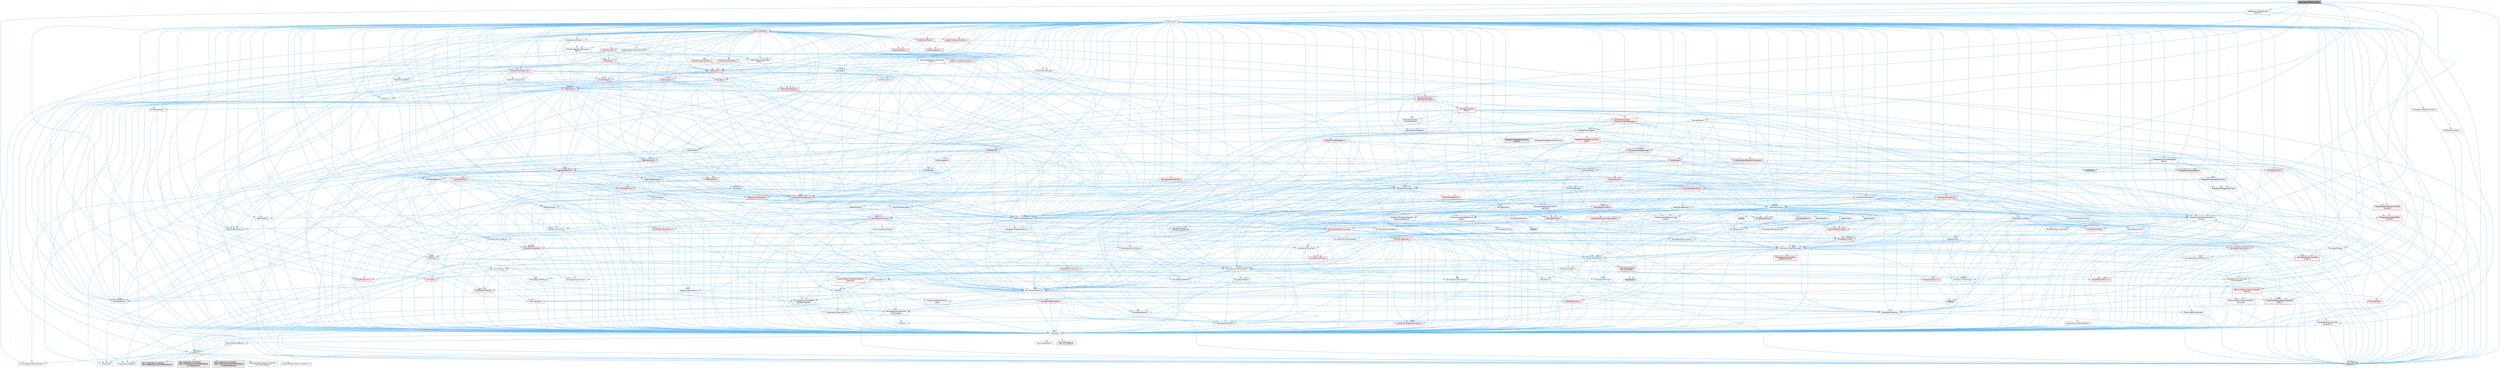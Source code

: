 digraph "SlateAttributeDescriptor.h"
{
 // INTERACTIVE_SVG=YES
 // LATEX_PDF_SIZE
  bgcolor="transparent";
  edge [fontname=Helvetica,fontsize=10,labelfontname=Helvetica,labelfontsize=10];
  node [fontname=Helvetica,fontsize=10,shape=box,height=0.2,width=0.4];
  Node1 [id="Node000001",label="SlateAttributeDescriptor.h",height=0.2,width=0.4,color="gray40", fillcolor="grey60", style="filled", fontcolor="black",tooltip=" "];
  Node1 -> Node2 [id="edge1_Node000001_Node000002",color="steelblue1",style="solid",tooltip=" "];
  Node2 [id="Node000002",label="Containers/Array.h",height=0.2,width=0.4,color="grey40", fillcolor="white", style="filled",URL="$df/dd0/Array_8h.html",tooltip=" "];
  Node2 -> Node3 [id="edge2_Node000002_Node000003",color="steelblue1",style="solid",tooltip=" "];
  Node3 [id="Node000003",label="CoreTypes.h",height=0.2,width=0.4,color="grey40", fillcolor="white", style="filled",URL="$dc/dec/CoreTypes_8h.html",tooltip=" "];
  Node3 -> Node4 [id="edge3_Node000003_Node000004",color="steelblue1",style="solid",tooltip=" "];
  Node4 [id="Node000004",label="HAL/Platform.h",height=0.2,width=0.4,color="grey40", fillcolor="white", style="filled",URL="$d9/dd0/Platform_8h.html",tooltip=" "];
  Node4 -> Node5 [id="edge4_Node000004_Node000005",color="steelblue1",style="solid",tooltip=" "];
  Node5 [id="Node000005",label="Misc/Build.h",height=0.2,width=0.4,color="grey40", fillcolor="white", style="filled",URL="$d3/dbb/Build_8h.html",tooltip=" "];
  Node4 -> Node6 [id="edge5_Node000004_Node000006",color="steelblue1",style="solid",tooltip=" "];
  Node6 [id="Node000006",label="Misc/LargeWorldCoordinates.h",height=0.2,width=0.4,color="grey40", fillcolor="white", style="filled",URL="$d2/dcb/LargeWorldCoordinates_8h.html",tooltip=" "];
  Node4 -> Node7 [id="edge6_Node000004_Node000007",color="steelblue1",style="solid",tooltip=" "];
  Node7 [id="Node000007",label="type_traits",height=0.2,width=0.4,color="grey60", fillcolor="#E0E0E0", style="filled",tooltip=" "];
  Node4 -> Node8 [id="edge7_Node000004_Node000008",color="steelblue1",style="solid",tooltip=" "];
  Node8 [id="Node000008",label="PreprocessorHelpers.h",height=0.2,width=0.4,color="grey40", fillcolor="white", style="filled",URL="$db/ddb/PreprocessorHelpers_8h.html",tooltip=" "];
  Node4 -> Node9 [id="edge8_Node000004_Node000009",color="steelblue1",style="solid",tooltip=" "];
  Node9 [id="Node000009",label="UBT_COMPILED_PLATFORM\l/UBT_COMPILED_PLATFORMPlatform\lCompilerPreSetup.h",height=0.2,width=0.4,color="grey60", fillcolor="#E0E0E0", style="filled",tooltip=" "];
  Node4 -> Node10 [id="edge9_Node000004_Node000010",color="steelblue1",style="solid",tooltip=" "];
  Node10 [id="Node000010",label="GenericPlatform/GenericPlatform\lCompilerPreSetup.h",height=0.2,width=0.4,color="grey40", fillcolor="white", style="filled",URL="$d9/dc8/GenericPlatformCompilerPreSetup_8h.html",tooltip=" "];
  Node4 -> Node11 [id="edge10_Node000004_Node000011",color="steelblue1",style="solid",tooltip=" "];
  Node11 [id="Node000011",label="GenericPlatform/GenericPlatform.h",height=0.2,width=0.4,color="grey40", fillcolor="white", style="filled",URL="$d6/d84/GenericPlatform_8h.html",tooltip=" "];
  Node4 -> Node12 [id="edge11_Node000004_Node000012",color="steelblue1",style="solid",tooltip=" "];
  Node12 [id="Node000012",label="UBT_COMPILED_PLATFORM\l/UBT_COMPILED_PLATFORMPlatform.h",height=0.2,width=0.4,color="grey60", fillcolor="#E0E0E0", style="filled",tooltip=" "];
  Node4 -> Node13 [id="edge12_Node000004_Node000013",color="steelblue1",style="solid",tooltip=" "];
  Node13 [id="Node000013",label="UBT_COMPILED_PLATFORM\l/UBT_COMPILED_PLATFORMPlatform\lCompilerSetup.h",height=0.2,width=0.4,color="grey60", fillcolor="#E0E0E0", style="filled",tooltip=" "];
  Node3 -> Node14 [id="edge13_Node000003_Node000014",color="steelblue1",style="solid",tooltip=" "];
  Node14 [id="Node000014",label="ProfilingDebugging\l/UMemoryDefines.h",height=0.2,width=0.4,color="grey40", fillcolor="white", style="filled",URL="$d2/da2/UMemoryDefines_8h.html",tooltip=" "];
  Node3 -> Node15 [id="edge14_Node000003_Node000015",color="steelblue1",style="solid",tooltip=" "];
  Node15 [id="Node000015",label="Misc/CoreMiscDefines.h",height=0.2,width=0.4,color="grey40", fillcolor="white", style="filled",URL="$da/d38/CoreMiscDefines_8h.html",tooltip=" "];
  Node15 -> Node4 [id="edge15_Node000015_Node000004",color="steelblue1",style="solid",tooltip=" "];
  Node15 -> Node8 [id="edge16_Node000015_Node000008",color="steelblue1",style="solid",tooltip=" "];
  Node3 -> Node16 [id="edge17_Node000003_Node000016",color="steelblue1",style="solid",tooltip=" "];
  Node16 [id="Node000016",label="Misc/CoreDefines.h",height=0.2,width=0.4,color="grey40", fillcolor="white", style="filled",URL="$d3/dd2/CoreDefines_8h.html",tooltip=" "];
  Node2 -> Node17 [id="edge18_Node000002_Node000017",color="steelblue1",style="solid",tooltip=" "];
  Node17 [id="Node000017",label="Misc/AssertionMacros.h",height=0.2,width=0.4,color="grey40", fillcolor="white", style="filled",URL="$d0/dfa/AssertionMacros_8h.html",tooltip=" "];
  Node17 -> Node3 [id="edge19_Node000017_Node000003",color="steelblue1",style="solid",tooltip=" "];
  Node17 -> Node4 [id="edge20_Node000017_Node000004",color="steelblue1",style="solid",tooltip=" "];
  Node17 -> Node18 [id="edge21_Node000017_Node000018",color="steelblue1",style="solid",tooltip=" "];
  Node18 [id="Node000018",label="HAL/PlatformMisc.h",height=0.2,width=0.4,color="red", fillcolor="#FFF0F0", style="filled",URL="$d0/df5/PlatformMisc_8h.html",tooltip=" "];
  Node18 -> Node3 [id="edge22_Node000018_Node000003",color="steelblue1",style="solid",tooltip=" "];
  Node17 -> Node8 [id="edge23_Node000017_Node000008",color="steelblue1",style="solid",tooltip=" "];
  Node17 -> Node54 [id="edge24_Node000017_Node000054",color="steelblue1",style="solid",tooltip=" "];
  Node54 [id="Node000054",label="Templates/EnableIf.h",height=0.2,width=0.4,color="grey40", fillcolor="white", style="filled",URL="$d7/d60/EnableIf_8h.html",tooltip=" "];
  Node54 -> Node3 [id="edge25_Node000054_Node000003",color="steelblue1",style="solid",tooltip=" "];
  Node17 -> Node55 [id="edge26_Node000017_Node000055",color="steelblue1",style="solid",tooltip=" "];
  Node55 [id="Node000055",label="Templates/IsArrayOrRefOf\lTypeByPredicate.h",height=0.2,width=0.4,color="grey40", fillcolor="white", style="filled",URL="$d6/da1/IsArrayOrRefOfTypeByPredicate_8h.html",tooltip=" "];
  Node55 -> Node3 [id="edge27_Node000055_Node000003",color="steelblue1",style="solid",tooltip=" "];
  Node17 -> Node56 [id="edge28_Node000017_Node000056",color="steelblue1",style="solid",tooltip=" "];
  Node56 [id="Node000056",label="Templates/IsValidVariadic\lFunctionArg.h",height=0.2,width=0.4,color="grey40", fillcolor="white", style="filled",URL="$d0/dc8/IsValidVariadicFunctionArg_8h.html",tooltip=" "];
  Node56 -> Node3 [id="edge29_Node000056_Node000003",color="steelblue1",style="solid",tooltip=" "];
  Node56 -> Node57 [id="edge30_Node000056_Node000057",color="steelblue1",style="solid",tooltip=" "];
  Node57 [id="Node000057",label="IsEnum.h",height=0.2,width=0.4,color="grey40", fillcolor="white", style="filled",URL="$d4/de5/IsEnum_8h.html",tooltip=" "];
  Node56 -> Node7 [id="edge31_Node000056_Node000007",color="steelblue1",style="solid",tooltip=" "];
  Node17 -> Node58 [id="edge32_Node000017_Node000058",color="steelblue1",style="solid",tooltip=" "];
  Node58 [id="Node000058",label="Traits/IsCharEncodingCompatible\lWith.h",height=0.2,width=0.4,color="red", fillcolor="#FFF0F0", style="filled",URL="$df/dd1/IsCharEncodingCompatibleWith_8h.html",tooltip=" "];
  Node58 -> Node7 [id="edge33_Node000058_Node000007",color="steelblue1",style="solid",tooltip=" "];
  Node17 -> Node60 [id="edge34_Node000017_Node000060",color="steelblue1",style="solid",tooltip=" "];
  Node60 [id="Node000060",label="Misc/VarArgs.h",height=0.2,width=0.4,color="grey40", fillcolor="white", style="filled",URL="$d5/d6f/VarArgs_8h.html",tooltip=" "];
  Node60 -> Node3 [id="edge35_Node000060_Node000003",color="steelblue1",style="solid",tooltip=" "];
  Node17 -> Node61 [id="edge36_Node000017_Node000061",color="steelblue1",style="solid",tooltip=" "];
  Node61 [id="Node000061",label="String/FormatStringSan.h",height=0.2,width=0.4,color="red", fillcolor="#FFF0F0", style="filled",URL="$d3/d8b/FormatStringSan_8h.html",tooltip=" "];
  Node61 -> Node7 [id="edge37_Node000061_Node000007",color="steelblue1",style="solid",tooltip=" "];
  Node61 -> Node3 [id="edge38_Node000061_Node000003",color="steelblue1",style="solid",tooltip=" "];
  Node61 -> Node62 [id="edge39_Node000061_Node000062",color="steelblue1",style="solid",tooltip=" "];
  Node62 [id="Node000062",label="Templates/Requires.h",height=0.2,width=0.4,color="grey40", fillcolor="white", style="filled",URL="$dc/d96/Requires_8h.html",tooltip=" "];
  Node62 -> Node54 [id="edge40_Node000062_Node000054",color="steelblue1",style="solid",tooltip=" "];
  Node62 -> Node7 [id="edge41_Node000062_Node000007",color="steelblue1",style="solid",tooltip=" "];
  Node61 -> Node63 [id="edge42_Node000061_Node000063",color="steelblue1",style="solid",tooltip=" "];
  Node63 [id="Node000063",label="Templates/Identity.h",height=0.2,width=0.4,color="grey40", fillcolor="white", style="filled",URL="$d0/dd5/Identity_8h.html",tooltip=" "];
  Node61 -> Node56 [id="edge43_Node000061_Node000056",color="steelblue1",style="solid",tooltip=" "];
  Node61 -> Node26 [id="edge44_Node000061_Node000026",color="steelblue1",style="solid",tooltip=" "];
  Node26 [id="Node000026",label="Containers/ContainersFwd.h",height=0.2,width=0.4,color="grey40", fillcolor="white", style="filled",URL="$d4/d0a/ContainersFwd_8h.html",tooltip=" "];
  Node26 -> Node4 [id="edge45_Node000026_Node000004",color="steelblue1",style="solid",tooltip=" "];
  Node26 -> Node3 [id="edge46_Node000026_Node000003",color="steelblue1",style="solid",tooltip=" "];
  Node26 -> Node23 [id="edge47_Node000026_Node000023",color="steelblue1",style="solid",tooltip=" "];
  Node23 [id="Node000023",label="Traits/IsContiguousContainer.h",height=0.2,width=0.4,color="red", fillcolor="#FFF0F0", style="filled",URL="$d5/d3c/IsContiguousContainer_8h.html",tooltip=" "];
  Node23 -> Node3 [id="edge48_Node000023_Node000003",color="steelblue1",style="solid",tooltip=" "];
  Node17 -> Node67 [id="edge49_Node000017_Node000067",color="steelblue1",style="solid",tooltip=" "];
  Node67 [id="Node000067",label="atomic",height=0.2,width=0.4,color="grey60", fillcolor="#E0E0E0", style="filled",tooltip=" "];
  Node2 -> Node68 [id="edge50_Node000002_Node000068",color="steelblue1",style="solid",tooltip=" "];
  Node68 [id="Node000068",label="Misc/IntrusiveUnsetOptional\lState.h",height=0.2,width=0.4,color="grey40", fillcolor="white", style="filled",URL="$d2/d0a/IntrusiveUnsetOptionalState_8h.html",tooltip=" "];
  Node68 -> Node69 [id="edge51_Node000068_Node000069",color="steelblue1",style="solid",tooltip=" "];
  Node69 [id="Node000069",label="Misc/OptionalFwd.h",height=0.2,width=0.4,color="grey40", fillcolor="white", style="filled",URL="$dc/d50/OptionalFwd_8h.html",tooltip=" "];
  Node2 -> Node70 [id="edge52_Node000002_Node000070",color="steelblue1",style="solid",tooltip=" "];
  Node70 [id="Node000070",label="Misc/ReverseIterate.h",height=0.2,width=0.4,color="grey40", fillcolor="white", style="filled",URL="$db/de3/ReverseIterate_8h.html",tooltip=" "];
  Node70 -> Node4 [id="edge53_Node000070_Node000004",color="steelblue1",style="solid",tooltip=" "];
  Node70 -> Node71 [id="edge54_Node000070_Node000071",color="steelblue1",style="solid",tooltip=" "];
  Node71 [id="Node000071",label="iterator",height=0.2,width=0.4,color="grey60", fillcolor="#E0E0E0", style="filled",tooltip=" "];
  Node2 -> Node72 [id="edge55_Node000002_Node000072",color="steelblue1",style="solid",tooltip=" "];
  Node72 [id="Node000072",label="HAL/UnrealMemory.h",height=0.2,width=0.4,color="grey40", fillcolor="white", style="filled",URL="$d9/d96/UnrealMemory_8h.html",tooltip=" "];
  Node72 -> Node3 [id="edge56_Node000072_Node000003",color="steelblue1",style="solid",tooltip=" "];
  Node72 -> Node73 [id="edge57_Node000072_Node000073",color="steelblue1",style="solid",tooltip=" "];
  Node73 [id="Node000073",label="GenericPlatform/GenericPlatform\lMemory.h",height=0.2,width=0.4,color="red", fillcolor="#FFF0F0", style="filled",URL="$dd/d22/GenericPlatformMemory_8h.html",tooltip=" "];
  Node73 -> Node25 [id="edge58_Node000073_Node000025",color="steelblue1",style="solid",tooltip=" "];
  Node25 [id="Node000025",label="CoreFwd.h",height=0.2,width=0.4,color="grey40", fillcolor="white", style="filled",URL="$d1/d1e/CoreFwd_8h.html",tooltip=" "];
  Node25 -> Node3 [id="edge59_Node000025_Node000003",color="steelblue1",style="solid",tooltip=" "];
  Node25 -> Node26 [id="edge60_Node000025_Node000026",color="steelblue1",style="solid",tooltip=" "];
  Node25 -> Node27 [id="edge61_Node000025_Node000027",color="steelblue1",style="solid",tooltip=" "];
  Node27 [id="Node000027",label="Math/MathFwd.h",height=0.2,width=0.4,color="grey40", fillcolor="white", style="filled",URL="$d2/d10/MathFwd_8h.html",tooltip=" "];
  Node27 -> Node4 [id="edge62_Node000027_Node000004",color="steelblue1",style="solid",tooltip=" "];
  Node25 -> Node28 [id="edge63_Node000025_Node000028",color="steelblue1",style="solid",tooltip=" "];
  Node28 [id="Node000028",label="UObject/UObjectHierarchy\lFwd.h",height=0.2,width=0.4,color="grey40", fillcolor="white", style="filled",URL="$d3/d13/UObjectHierarchyFwd_8h.html",tooltip=" "];
  Node73 -> Node3 [id="edge64_Node000073_Node000003",color="steelblue1",style="solid",tooltip=" "];
  Node73 -> Node74 [id="edge65_Node000073_Node000074",color="steelblue1",style="solid",tooltip=" "];
  Node74 [id="Node000074",label="HAL/PlatformString.h",height=0.2,width=0.4,color="red", fillcolor="#FFF0F0", style="filled",URL="$db/db5/PlatformString_8h.html",tooltip=" "];
  Node74 -> Node3 [id="edge66_Node000074_Node000003",color="steelblue1",style="solid",tooltip=" "];
  Node72 -> Node76 [id="edge67_Node000072_Node000076",color="steelblue1",style="solid",tooltip=" "];
  Node76 [id="Node000076",label="HAL/MemoryBase.h",height=0.2,width=0.4,color="grey40", fillcolor="white", style="filled",URL="$d6/d9f/MemoryBase_8h.html",tooltip=" "];
  Node76 -> Node3 [id="edge68_Node000076_Node000003",color="steelblue1",style="solid",tooltip=" "];
  Node76 -> Node47 [id="edge69_Node000076_Node000047",color="steelblue1",style="solid",tooltip=" "];
  Node47 [id="Node000047",label="HAL/PlatformAtomics.h",height=0.2,width=0.4,color="red", fillcolor="#FFF0F0", style="filled",URL="$d3/d36/PlatformAtomics_8h.html",tooltip=" "];
  Node47 -> Node3 [id="edge70_Node000047_Node000003",color="steelblue1",style="solid",tooltip=" "];
  Node76 -> Node30 [id="edge71_Node000076_Node000030",color="steelblue1",style="solid",tooltip=" "];
  Node30 [id="Node000030",label="HAL/PlatformCrt.h",height=0.2,width=0.4,color="red", fillcolor="#FFF0F0", style="filled",URL="$d8/d75/PlatformCrt_8h.html",tooltip=" "];
  Node76 -> Node77 [id="edge72_Node000076_Node000077",color="steelblue1",style="solid",tooltip=" "];
  Node77 [id="Node000077",label="Misc/Exec.h",height=0.2,width=0.4,color="grey40", fillcolor="white", style="filled",URL="$de/ddb/Exec_8h.html",tooltip=" "];
  Node77 -> Node3 [id="edge73_Node000077_Node000003",color="steelblue1",style="solid",tooltip=" "];
  Node77 -> Node17 [id="edge74_Node000077_Node000017",color="steelblue1",style="solid",tooltip=" "];
  Node76 -> Node78 [id="edge75_Node000076_Node000078",color="steelblue1",style="solid",tooltip=" "];
  Node78 [id="Node000078",label="Misc/OutputDevice.h",height=0.2,width=0.4,color="grey40", fillcolor="white", style="filled",URL="$d7/d32/OutputDevice_8h.html",tooltip=" "];
  Node78 -> Node25 [id="edge76_Node000078_Node000025",color="steelblue1",style="solid",tooltip=" "];
  Node78 -> Node3 [id="edge77_Node000078_Node000003",color="steelblue1",style="solid",tooltip=" "];
  Node78 -> Node79 [id="edge78_Node000078_Node000079",color="steelblue1",style="solid",tooltip=" "];
  Node79 [id="Node000079",label="Logging/LogVerbosity.h",height=0.2,width=0.4,color="grey40", fillcolor="white", style="filled",URL="$d2/d8f/LogVerbosity_8h.html",tooltip=" "];
  Node79 -> Node3 [id="edge79_Node000079_Node000003",color="steelblue1",style="solid",tooltip=" "];
  Node78 -> Node60 [id="edge80_Node000078_Node000060",color="steelblue1",style="solid",tooltip=" "];
  Node78 -> Node55 [id="edge81_Node000078_Node000055",color="steelblue1",style="solid",tooltip=" "];
  Node78 -> Node56 [id="edge82_Node000078_Node000056",color="steelblue1",style="solid",tooltip=" "];
  Node78 -> Node58 [id="edge83_Node000078_Node000058",color="steelblue1",style="solid",tooltip=" "];
  Node76 -> Node80 [id="edge84_Node000076_Node000080",color="steelblue1",style="solid",tooltip=" "];
  Node80 [id="Node000080",label="Templates/Atomic.h",height=0.2,width=0.4,color="red", fillcolor="#FFF0F0", style="filled",URL="$d3/d91/Atomic_8h.html",tooltip=" "];
  Node80 -> Node67 [id="edge85_Node000080_Node000067",color="steelblue1",style="solid",tooltip=" "];
  Node72 -> Node89 [id="edge86_Node000072_Node000089",color="steelblue1",style="solid",tooltip=" "];
  Node89 [id="Node000089",label="HAL/PlatformMemory.h",height=0.2,width=0.4,color="red", fillcolor="#FFF0F0", style="filled",URL="$de/d68/PlatformMemory_8h.html",tooltip=" "];
  Node89 -> Node3 [id="edge87_Node000089_Node000003",color="steelblue1",style="solid",tooltip=" "];
  Node89 -> Node73 [id="edge88_Node000089_Node000073",color="steelblue1",style="solid",tooltip=" "];
  Node72 -> Node91 [id="edge89_Node000072_Node000091",color="steelblue1",style="solid",tooltip=" "];
  Node91 [id="Node000091",label="ProfilingDebugging\l/MemoryTrace.h",height=0.2,width=0.4,color="red", fillcolor="#FFF0F0", style="filled",URL="$da/dd7/MemoryTrace_8h.html",tooltip=" "];
  Node91 -> Node4 [id="edge90_Node000091_Node000004",color="steelblue1",style="solid",tooltip=" "];
  Node91 -> Node42 [id="edge91_Node000091_Node000042",color="steelblue1",style="solid",tooltip=" "];
  Node42 [id="Node000042",label="Misc/EnumClassFlags.h",height=0.2,width=0.4,color="grey40", fillcolor="white", style="filled",URL="$d8/de7/EnumClassFlags_8h.html",tooltip=" "];
  Node91 -> Node53 [id="edge92_Node000091_Node000053",color="steelblue1",style="solid",tooltip=" "];
  Node53 [id="Node000053",label="Trace/Trace.h",height=0.2,width=0.4,color="grey60", fillcolor="#E0E0E0", style="filled",tooltip=" "];
  Node72 -> Node92 [id="edge93_Node000072_Node000092",color="steelblue1",style="solid",tooltip=" "];
  Node92 [id="Node000092",label="Templates/IsPointer.h",height=0.2,width=0.4,color="grey40", fillcolor="white", style="filled",URL="$d7/d05/IsPointer_8h.html",tooltip=" "];
  Node92 -> Node3 [id="edge94_Node000092_Node000003",color="steelblue1",style="solid",tooltip=" "];
  Node2 -> Node93 [id="edge95_Node000002_Node000093",color="steelblue1",style="solid",tooltip=" "];
  Node93 [id="Node000093",label="Templates/UnrealTypeTraits.h",height=0.2,width=0.4,color="grey40", fillcolor="white", style="filled",URL="$d2/d2d/UnrealTypeTraits_8h.html",tooltip=" "];
  Node93 -> Node3 [id="edge96_Node000093_Node000003",color="steelblue1",style="solid",tooltip=" "];
  Node93 -> Node92 [id="edge97_Node000093_Node000092",color="steelblue1",style="solid",tooltip=" "];
  Node93 -> Node17 [id="edge98_Node000093_Node000017",color="steelblue1",style="solid",tooltip=" "];
  Node93 -> Node85 [id="edge99_Node000093_Node000085",color="steelblue1",style="solid",tooltip=" "];
  Node85 [id="Node000085",label="Templates/AndOrNot.h",height=0.2,width=0.4,color="grey40", fillcolor="white", style="filled",URL="$db/d0a/AndOrNot_8h.html",tooltip=" "];
  Node85 -> Node3 [id="edge100_Node000085_Node000003",color="steelblue1",style="solid",tooltip=" "];
  Node93 -> Node54 [id="edge101_Node000093_Node000054",color="steelblue1",style="solid",tooltip=" "];
  Node93 -> Node94 [id="edge102_Node000093_Node000094",color="steelblue1",style="solid",tooltip=" "];
  Node94 [id="Node000094",label="Templates/IsArithmetic.h",height=0.2,width=0.4,color="grey40", fillcolor="white", style="filled",URL="$d2/d5d/IsArithmetic_8h.html",tooltip=" "];
  Node94 -> Node3 [id="edge103_Node000094_Node000003",color="steelblue1",style="solid",tooltip=" "];
  Node93 -> Node57 [id="edge104_Node000093_Node000057",color="steelblue1",style="solid",tooltip=" "];
  Node93 -> Node95 [id="edge105_Node000093_Node000095",color="steelblue1",style="solid",tooltip=" "];
  Node95 [id="Node000095",label="Templates/Models.h",height=0.2,width=0.4,color="grey40", fillcolor="white", style="filled",URL="$d3/d0c/Models_8h.html",tooltip=" "];
  Node95 -> Node63 [id="edge106_Node000095_Node000063",color="steelblue1",style="solid",tooltip=" "];
  Node93 -> Node96 [id="edge107_Node000093_Node000096",color="steelblue1",style="solid",tooltip=" "];
  Node96 [id="Node000096",label="Templates/IsPODType.h",height=0.2,width=0.4,color="grey40", fillcolor="white", style="filled",URL="$d7/db1/IsPODType_8h.html",tooltip=" "];
  Node96 -> Node3 [id="edge108_Node000096_Node000003",color="steelblue1",style="solid",tooltip=" "];
  Node93 -> Node97 [id="edge109_Node000093_Node000097",color="steelblue1",style="solid",tooltip=" "];
  Node97 [id="Node000097",label="Templates/IsUECoreType.h",height=0.2,width=0.4,color="grey40", fillcolor="white", style="filled",URL="$d1/db8/IsUECoreType_8h.html",tooltip=" "];
  Node97 -> Node3 [id="edge110_Node000097_Node000003",color="steelblue1",style="solid",tooltip=" "];
  Node97 -> Node7 [id="edge111_Node000097_Node000007",color="steelblue1",style="solid",tooltip=" "];
  Node93 -> Node86 [id="edge112_Node000093_Node000086",color="steelblue1",style="solid",tooltip=" "];
  Node86 [id="Node000086",label="Templates/IsTriviallyCopy\lConstructible.h",height=0.2,width=0.4,color="grey40", fillcolor="white", style="filled",URL="$d3/d78/IsTriviallyCopyConstructible_8h.html",tooltip=" "];
  Node86 -> Node3 [id="edge113_Node000086_Node000003",color="steelblue1",style="solid",tooltip=" "];
  Node86 -> Node7 [id="edge114_Node000086_Node000007",color="steelblue1",style="solid",tooltip=" "];
  Node2 -> Node98 [id="edge115_Node000002_Node000098",color="steelblue1",style="solid",tooltip=" "];
  Node98 [id="Node000098",label="Templates/UnrealTemplate.h",height=0.2,width=0.4,color="grey40", fillcolor="white", style="filled",URL="$d4/d24/UnrealTemplate_8h.html",tooltip=" "];
  Node98 -> Node3 [id="edge116_Node000098_Node000003",color="steelblue1",style="solid",tooltip=" "];
  Node98 -> Node92 [id="edge117_Node000098_Node000092",color="steelblue1",style="solid",tooltip=" "];
  Node98 -> Node72 [id="edge118_Node000098_Node000072",color="steelblue1",style="solid",tooltip=" "];
  Node98 -> Node99 [id="edge119_Node000098_Node000099",color="steelblue1",style="solid",tooltip=" "];
  Node99 [id="Node000099",label="Templates/CopyQualifiers\lAndRefsFromTo.h",height=0.2,width=0.4,color="red", fillcolor="#FFF0F0", style="filled",URL="$d3/db3/CopyQualifiersAndRefsFromTo_8h.html",tooltip=" "];
  Node98 -> Node93 [id="edge120_Node000098_Node000093",color="steelblue1",style="solid",tooltip=" "];
  Node98 -> Node101 [id="edge121_Node000098_Node000101",color="steelblue1",style="solid",tooltip=" "];
  Node101 [id="Node000101",label="Templates/RemoveReference.h",height=0.2,width=0.4,color="grey40", fillcolor="white", style="filled",URL="$da/dbe/RemoveReference_8h.html",tooltip=" "];
  Node101 -> Node3 [id="edge122_Node000101_Node000003",color="steelblue1",style="solid",tooltip=" "];
  Node98 -> Node62 [id="edge123_Node000098_Node000062",color="steelblue1",style="solid",tooltip=" "];
  Node98 -> Node102 [id="edge124_Node000098_Node000102",color="steelblue1",style="solid",tooltip=" "];
  Node102 [id="Node000102",label="Templates/TypeCompatible\lBytes.h",height=0.2,width=0.4,color="red", fillcolor="#FFF0F0", style="filled",URL="$df/d0a/TypeCompatibleBytes_8h.html",tooltip=" "];
  Node102 -> Node3 [id="edge125_Node000102_Node000003",color="steelblue1",style="solid",tooltip=" "];
  Node102 -> Node7 [id="edge126_Node000102_Node000007",color="steelblue1",style="solid",tooltip=" "];
  Node98 -> Node63 [id="edge127_Node000098_Node000063",color="steelblue1",style="solid",tooltip=" "];
  Node98 -> Node23 [id="edge128_Node000098_Node000023",color="steelblue1",style="solid",tooltip=" "];
  Node98 -> Node103 [id="edge129_Node000098_Node000103",color="steelblue1",style="solid",tooltip=" "];
  Node103 [id="Node000103",label="Traits/UseBitwiseSwap.h",height=0.2,width=0.4,color="grey40", fillcolor="white", style="filled",URL="$db/df3/UseBitwiseSwap_8h.html",tooltip=" "];
  Node103 -> Node3 [id="edge130_Node000103_Node000003",color="steelblue1",style="solid",tooltip=" "];
  Node103 -> Node7 [id="edge131_Node000103_Node000007",color="steelblue1",style="solid",tooltip=" "];
  Node98 -> Node7 [id="edge132_Node000098_Node000007",color="steelblue1",style="solid",tooltip=" "];
  Node2 -> Node104 [id="edge133_Node000002_Node000104",color="steelblue1",style="solid",tooltip=" "];
  Node104 [id="Node000104",label="Containers/AllowShrinking.h",height=0.2,width=0.4,color="grey40", fillcolor="white", style="filled",URL="$d7/d1a/AllowShrinking_8h.html",tooltip=" "];
  Node104 -> Node3 [id="edge134_Node000104_Node000003",color="steelblue1",style="solid",tooltip=" "];
  Node2 -> Node105 [id="edge135_Node000002_Node000105",color="steelblue1",style="solid",tooltip=" "];
  Node105 [id="Node000105",label="Containers/ContainerAllocation\lPolicies.h",height=0.2,width=0.4,color="grey40", fillcolor="white", style="filled",URL="$d7/dff/ContainerAllocationPolicies_8h.html",tooltip=" "];
  Node105 -> Node3 [id="edge136_Node000105_Node000003",color="steelblue1",style="solid",tooltip=" "];
  Node105 -> Node106 [id="edge137_Node000105_Node000106",color="steelblue1",style="solid",tooltip=" "];
  Node106 [id="Node000106",label="Containers/ContainerHelpers.h",height=0.2,width=0.4,color="grey40", fillcolor="white", style="filled",URL="$d7/d33/ContainerHelpers_8h.html",tooltip=" "];
  Node106 -> Node3 [id="edge138_Node000106_Node000003",color="steelblue1",style="solid",tooltip=" "];
  Node105 -> Node105 [id="edge139_Node000105_Node000105",color="steelblue1",style="solid",tooltip=" "];
  Node105 -> Node107 [id="edge140_Node000105_Node000107",color="steelblue1",style="solid",tooltip=" "];
  Node107 [id="Node000107",label="HAL/PlatformMath.h",height=0.2,width=0.4,color="red", fillcolor="#FFF0F0", style="filled",URL="$dc/d53/PlatformMath_8h.html",tooltip=" "];
  Node107 -> Node3 [id="edge141_Node000107_Node000003",color="steelblue1",style="solid",tooltip=" "];
  Node105 -> Node72 [id="edge142_Node000105_Node000072",color="steelblue1",style="solid",tooltip=" "];
  Node105 -> Node40 [id="edge143_Node000105_Node000040",color="steelblue1",style="solid",tooltip=" "];
  Node40 [id="Node000040",label="Math/NumericLimits.h",height=0.2,width=0.4,color="grey40", fillcolor="white", style="filled",URL="$df/d1b/NumericLimits_8h.html",tooltip=" "];
  Node40 -> Node3 [id="edge144_Node000040_Node000003",color="steelblue1",style="solid",tooltip=" "];
  Node105 -> Node17 [id="edge145_Node000105_Node000017",color="steelblue1",style="solid",tooltip=" "];
  Node105 -> Node115 [id="edge146_Node000105_Node000115",color="steelblue1",style="solid",tooltip=" "];
  Node115 [id="Node000115",label="Templates/IsPolymorphic.h",height=0.2,width=0.4,color="grey40", fillcolor="white", style="filled",URL="$dc/d20/IsPolymorphic_8h.html",tooltip=" "];
  Node105 -> Node116 [id="edge147_Node000105_Node000116",color="steelblue1",style="solid",tooltip=" "];
  Node116 [id="Node000116",label="Templates/MemoryOps.h",height=0.2,width=0.4,color="red", fillcolor="#FFF0F0", style="filled",URL="$db/dea/MemoryOps_8h.html",tooltip=" "];
  Node116 -> Node3 [id="edge148_Node000116_Node000003",color="steelblue1",style="solid",tooltip=" "];
  Node116 -> Node72 [id="edge149_Node000116_Node000072",color="steelblue1",style="solid",tooltip=" "];
  Node116 -> Node87 [id="edge150_Node000116_Node000087",color="steelblue1",style="solid",tooltip=" "];
  Node87 [id="Node000087",label="Templates/IsTriviallyCopy\lAssignable.h",height=0.2,width=0.4,color="grey40", fillcolor="white", style="filled",URL="$d2/df2/IsTriviallyCopyAssignable_8h.html",tooltip=" "];
  Node87 -> Node3 [id="edge151_Node000087_Node000003",color="steelblue1",style="solid",tooltip=" "];
  Node87 -> Node7 [id="edge152_Node000087_Node000007",color="steelblue1",style="solid",tooltip=" "];
  Node116 -> Node86 [id="edge153_Node000116_Node000086",color="steelblue1",style="solid",tooltip=" "];
  Node116 -> Node62 [id="edge154_Node000116_Node000062",color="steelblue1",style="solid",tooltip=" "];
  Node116 -> Node93 [id="edge155_Node000116_Node000093",color="steelblue1",style="solid",tooltip=" "];
  Node116 -> Node103 [id="edge156_Node000116_Node000103",color="steelblue1",style="solid",tooltip=" "];
  Node116 -> Node7 [id="edge157_Node000116_Node000007",color="steelblue1",style="solid",tooltip=" "];
  Node105 -> Node102 [id="edge158_Node000105_Node000102",color="steelblue1",style="solid",tooltip=" "];
  Node105 -> Node7 [id="edge159_Node000105_Node000007",color="steelblue1",style="solid",tooltip=" "];
  Node2 -> Node117 [id="edge160_Node000002_Node000117",color="steelblue1",style="solid",tooltip=" "];
  Node117 [id="Node000117",label="Containers/ContainerElement\lTypeCompatibility.h",height=0.2,width=0.4,color="grey40", fillcolor="white", style="filled",URL="$df/ddf/ContainerElementTypeCompatibility_8h.html",tooltip=" "];
  Node117 -> Node3 [id="edge161_Node000117_Node000003",color="steelblue1",style="solid",tooltip=" "];
  Node117 -> Node93 [id="edge162_Node000117_Node000093",color="steelblue1",style="solid",tooltip=" "];
  Node2 -> Node118 [id="edge163_Node000002_Node000118",color="steelblue1",style="solid",tooltip=" "];
  Node118 [id="Node000118",label="Serialization/Archive.h",height=0.2,width=0.4,color="red", fillcolor="#FFF0F0", style="filled",URL="$d7/d3b/Archive_8h.html",tooltip=" "];
  Node118 -> Node25 [id="edge164_Node000118_Node000025",color="steelblue1",style="solid",tooltip=" "];
  Node118 -> Node3 [id="edge165_Node000118_Node000003",color="steelblue1",style="solid",tooltip=" "];
  Node118 -> Node119 [id="edge166_Node000118_Node000119",color="steelblue1",style="solid",tooltip=" "];
  Node119 [id="Node000119",label="HAL/PlatformProperties.h",height=0.2,width=0.4,color="red", fillcolor="#FFF0F0", style="filled",URL="$d9/db0/PlatformProperties_8h.html",tooltip=" "];
  Node119 -> Node3 [id="edge167_Node000119_Node000003",color="steelblue1",style="solid",tooltip=" "];
  Node118 -> Node122 [id="edge168_Node000118_Node000122",color="steelblue1",style="solid",tooltip=" "];
  Node122 [id="Node000122",label="Internationalization\l/TextNamespaceFwd.h",height=0.2,width=0.4,color="grey40", fillcolor="white", style="filled",URL="$d8/d97/TextNamespaceFwd_8h.html",tooltip=" "];
  Node122 -> Node3 [id="edge169_Node000122_Node000003",color="steelblue1",style="solid",tooltip=" "];
  Node118 -> Node27 [id="edge170_Node000118_Node000027",color="steelblue1",style="solid",tooltip=" "];
  Node118 -> Node17 [id="edge171_Node000118_Node000017",color="steelblue1",style="solid",tooltip=" "];
  Node118 -> Node5 [id="edge172_Node000118_Node000005",color="steelblue1",style="solid",tooltip=" "];
  Node118 -> Node41 [id="edge173_Node000118_Node000041",color="steelblue1",style="solid",tooltip=" "];
  Node41 [id="Node000041",label="Misc/CompressionFlags.h",height=0.2,width=0.4,color="grey40", fillcolor="white", style="filled",URL="$d9/d76/CompressionFlags_8h.html",tooltip=" "];
  Node118 -> Node123 [id="edge174_Node000118_Node000123",color="steelblue1",style="solid",tooltip=" "];
  Node123 [id="Node000123",label="Misc/EngineVersionBase.h",height=0.2,width=0.4,color="grey40", fillcolor="white", style="filled",URL="$d5/d2b/EngineVersionBase_8h.html",tooltip=" "];
  Node123 -> Node3 [id="edge175_Node000123_Node000003",color="steelblue1",style="solid",tooltip=" "];
  Node118 -> Node60 [id="edge176_Node000118_Node000060",color="steelblue1",style="solid",tooltip=" "];
  Node118 -> Node54 [id="edge177_Node000118_Node000054",color="steelblue1",style="solid",tooltip=" "];
  Node118 -> Node55 [id="edge178_Node000118_Node000055",color="steelblue1",style="solid",tooltip=" "];
  Node118 -> Node126 [id="edge179_Node000118_Node000126",color="steelblue1",style="solid",tooltip=" "];
  Node126 [id="Node000126",label="Templates/IsEnumClass.h",height=0.2,width=0.4,color="grey40", fillcolor="white", style="filled",URL="$d7/d15/IsEnumClass_8h.html",tooltip=" "];
  Node126 -> Node3 [id="edge180_Node000126_Node000003",color="steelblue1",style="solid",tooltip=" "];
  Node126 -> Node85 [id="edge181_Node000126_Node000085",color="steelblue1",style="solid",tooltip=" "];
  Node118 -> Node56 [id="edge182_Node000118_Node000056",color="steelblue1",style="solid",tooltip=" "];
  Node118 -> Node98 [id="edge183_Node000118_Node000098",color="steelblue1",style="solid",tooltip=" "];
  Node118 -> Node58 [id="edge184_Node000118_Node000058",color="steelblue1",style="solid",tooltip=" "];
  Node118 -> Node127 [id="edge185_Node000118_Node000127",color="steelblue1",style="solid",tooltip=" "];
  Node127 [id="Node000127",label="UObject/ObjectVersion.h",height=0.2,width=0.4,color="grey40", fillcolor="white", style="filled",URL="$da/d63/ObjectVersion_8h.html",tooltip=" "];
  Node127 -> Node3 [id="edge186_Node000127_Node000003",color="steelblue1",style="solid",tooltip=" "];
  Node2 -> Node128 [id="edge187_Node000002_Node000128",color="steelblue1",style="solid",tooltip=" "];
  Node128 [id="Node000128",label="Serialization/MemoryImage\lWriter.h",height=0.2,width=0.4,color="grey40", fillcolor="white", style="filled",URL="$d0/d08/MemoryImageWriter_8h.html",tooltip=" "];
  Node128 -> Node3 [id="edge188_Node000128_Node000003",color="steelblue1",style="solid",tooltip=" "];
  Node128 -> Node129 [id="edge189_Node000128_Node000129",color="steelblue1",style="solid",tooltip=" "];
  Node129 [id="Node000129",label="Serialization/MemoryLayout.h",height=0.2,width=0.4,color="red", fillcolor="#FFF0F0", style="filled",URL="$d7/d66/MemoryLayout_8h.html",tooltip=" "];
  Node129 -> Node132 [id="edge190_Node000129_Node000132",color="steelblue1",style="solid",tooltip=" "];
  Node132 [id="Node000132",label="Containers/EnumAsByte.h",height=0.2,width=0.4,color="grey40", fillcolor="white", style="filled",URL="$d6/d9a/EnumAsByte_8h.html",tooltip=" "];
  Node132 -> Node3 [id="edge191_Node000132_Node000003",color="steelblue1",style="solid",tooltip=" "];
  Node132 -> Node96 [id="edge192_Node000132_Node000096",color="steelblue1",style="solid",tooltip=" "];
  Node132 -> Node133 [id="edge193_Node000132_Node000133",color="steelblue1",style="solid",tooltip=" "];
  Node133 [id="Node000133",label="Templates/TypeHash.h",height=0.2,width=0.4,color="red", fillcolor="#FFF0F0", style="filled",URL="$d1/d62/TypeHash_8h.html",tooltip=" "];
  Node133 -> Node3 [id="edge194_Node000133_Node000003",color="steelblue1",style="solid",tooltip=" "];
  Node133 -> Node62 [id="edge195_Node000133_Node000062",color="steelblue1",style="solid",tooltip=" "];
  Node133 -> Node134 [id="edge196_Node000133_Node000134",color="steelblue1",style="solid",tooltip=" "];
  Node134 [id="Node000134",label="Misc/Crc.h",height=0.2,width=0.4,color="red", fillcolor="#FFF0F0", style="filled",URL="$d4/dd2/Crc_8h.html",tooltip=" "];
  Node134 -> Node3 [id="edge197_Node000134_Node000003",color="steelblue1",style="solid",tooltip=" "];
  Node134 -> Node74 [id="edge198_Node000134_Node000074",color="steelblue1",style="solid",tooltip=" "];
  Node134 -> Node17 [id="edge199_Node000134_Node000017",color="steelblue1",style="solid",tooltip=" "];
  Node134 -> Node135 [id="edge200_Node000134_Node000135",color="steelblue1",style="solid",tooltip=" "];
  Node135 [id="Node000135",label="Misc/CString.h",height=0.2,width=0.4,color="grey40", fillcolor="white", style="filled",URL="$d2/d49/CString_8h.html",tooltip=" "];
  Node135 -> Node3 [id="edge201_Node000135_Node000003",color="steelblue1",style="solid",tooltip=" "];
  Node135 -> Node30 [id="edge202_Node000135_Node000030",color="steelblue1",style="solid",tooltip=" "];
  Node135 -> Node74 [id="edge203_Node000135_Node000074",color="steelblue1",style="solid",tooltip=" "];
  Node135 -> Node17 [id="edge204_Node000135_Node000017",color="steelblue1",style="solid",tooltip=" "];
  Node135 -> Node136 [id="edge205_Node000135_Node000136",color="steelblue1",style="solid",tooltip=" "];
  Node136 [id="Node000136",label="Misc/Char.h",height=0.2,width=0.4,color="red", fillcolor="#FFF0F0", style="filled",URL="$d0/d58/Char_8h.html",tooltip=" "];
  Node136 -> Node3 [id="edge206_Node000136_Node000003",color="steelblue1",style="solid",tooltip=" "];
  Node136 -> Node7 [id="edge207_Node000136_Node000007",color="steelblue1",style="solid",tooltip=" "];
  Node135 -> Node60 [id="edge208_Node000135_Node000060",color="steelblue1",style="solid",tooltip=" "];
  Node135 -> Node55 [id="edge209_Node000135_Node000055",color="steelblue1",style="solid",tooltip=" "];
  Node135 -> Node56 [id="edge210_Node000135_Node000056",color="steelblue1",style="solid",tooltip=" "];
  Node135 -> Node58 [id="edge211_Node000135_Node000058",color="steelblue1",style="solid",tooltip=" "];
  Node134 -> Node136 [id="edge212_Node000134_Node000136",color="steelblue1",style="solid",tooltip=" "];
  Node134 -> Node93 [id="edge213_Node000134_Node000093",color="steelblue1",style="solid",tooltip=" "];
  Node133 -> Node7 [id="edge214_Node000133_Node000007",color="steelblue1",style="solid",tooltip=" "];
  Node129 -> Node20 [id="edge215_Node000129_Node000020",color="steelblue1",style="solid",tooltip=" "];
  Node20 [id="Node000020",label="Containers/StringFwd.h",height=0.2,width=0.4,color="grey40", fillcolor="white", style="filled",URL="$df/d37/StringFwd_8h.html",tooltip=" "];
  Node20 -> Node3 [id="edge216_Node000020_Node000003",color="steelblue1",style="solid",tooltip=" "];
  Node20 -> Node21 [id="edge217_Node000020_Node000021",color="steelblue1",style="solid",tooltip=" "];
  Node21 [id="Node000021",label="Traits/ElementType.h",height=0.2,width=0.4,color="red", fillcolor="#FFF0F0", style="filled",URL="$d5/d4f/ElementType_8h.html",tooltip=" "];
  Node21 -> Node4 [id="edge218_Node000021_Node000004",color="steelblue1",style="solid",tooltip=" "];
  Node21 -> Node7 [id="edge219_Node000021_Node000007",color="steelblue1",style="solid",tooltip=" "];
  Node20 -> Node23 [id="edge220_Node000020_Node000023",color="steelblue1",style="solid",tooltip=" "];
  Node129 -> Node72 [id="edge221_Node000129_Node000072",color="steelblue1",style="solid",tooltip=" "];
  Node129 -> Node54 [id="edge222_Node000129_Node000054",color="steelblue1",style="solid",tooltip=" "];
  Node129 -> Node115 [id="edge223_Node000129_Node000115",color="steelblue1",style="solid",tooltip=" "];
  Node129 -> Node95 [id="edge224_Node000129_Node000095",color="steelblue1",style="solid",tooltip=" "];
  Node129 -> Node98 [id="edge225_Node000129_Node000098",color="steelblue1",style="solid",tooltip=" "];
  Node2 -> Node142 [id="edge226_Node000002_Node000142",color="steelblue1",style="solid",tooltip=" "];
  Node142 [id="Node000142",label="Algo/Heapify.h",height=0.2,width=0.4,color="grey40", fillcolor="white", style="filled",URL="$d0/d2a/Heapify_8h.html",tooltip=" "];
  Node142 -> Node143 [id="edge227_Node000142_Node000143",color="steelblue1",style="solid",tooltip=" "];
  Node143 [id="Node000143",label="Algo/Impl/BinaryHeap.h",height=0.2,width=0.4,color="red", fillcolor="#FFF0F0", style="filled",URL="$d7/da3/Algo_2Impl_2BinaryHeap_8h.html",tooltip=" "];
  Node143 -> Node144 [id="edge228_Node000143_Node000144",color="steelblue1",style="solid",tooltip=" "];
  Node144 [id="Node000144",label="Templates/Invoke.h",height=0.2,width=0.4,color="red", fillcolor="#FFF0F0", style="filled",URL="$d7/deb/Invoke_8h.html",tooltip=" "];
  Node144 -> Node3 [id="edge229_Node000144_Node000003",color="steelblue1",style="solid",tooltip=" "];
  Node144 -> Node98 [id="edge230_Node000144_Node000098",color="steelblue1",style="solid",tooltip=" "];
  Node144 -> Node7 [id="edge231_Node000144_Node000007",color="steelblue1",style="solid",tooltip=" "];
  Node143 -> Node7 [id="edge232_Node000143_Node000007",color="steelblue1",style="solid",tooltip=" "];
  Node142 -> Node148 [id="edge233_Node000142_Node000148",color="steelblue1",style="solid",tooltip=" "];
  Node148 [id="Node000148",label="Templates/IdentityFunctor.h",height=0.2,width=0.4,color="grey40", fillcolor="white", style="filled",URL="$d7/d2e/IdentityFunctor_8h.html",tooltip=" "];
  Node148 -> Node4 [id="edge234_Node000148_Node000004",color="steelblue1",style="solid",tooltip=" "];
  Node142 -> Node144 [id="edge235_Node000142_Node000144",color="steelblue1",style="solid",tooltip=" "];
  Node142 -> Node149 [id="edge236_Node000142_Node000149",color="steelblue1",style="solid",tooltip=" "];
  Node149 [id="Node000149",label="Templates/Less.h",height=0.2,width=0.4,color="grey40", fillcolor="white", style="filled",URL="$de/dc8/Less_8h.html",tooltip=" "];
  Node149 -> Node3 [id="edge237_Node000149_Node000003",color="steelblue1",style="solid",tooltip=" "];
  Node149 -> Node98 [id="edge238_Node000149_Node000098",color="steelblue1",style="solid",tooltip=" "];
  Node142 -> Node98 [id="edge239_Node000142_Node000098",color="steelblue1",style="solid",tooltip=" "];
  Node2 -> Node150 [id="edge240_Node000002_Node000150",color="steelblue1",style="solid",tooltip=" "];
  Node150 [id="Node000150",label="Algo/HeapSort.h",height=0.2,width=0.4,color="grey40", fillcolor="white", style="filled",URL="$d3/d92/HeapSort_8h.html",tooltip=" "];
  Node150 -> Node143 [id="edge241_Node000150_Node000143",color="steelblue1",style="solid",tooltip=" "];
  Node150 -> Node148 [id="edge242_Node000150_Node000148",color="steelblue1",style="solid",tooltip=" "];
  Node150 -> Node149 [id="edge243_Node000150_Node000149",color="steelblue1",style="solid",tooltip=" "];
  Node150 -> Node98 [id="edge244_Node000150_Node000098",color="steelblue1",style="solid",tooltip=" "];
  Node2 -> Node151 [id="edge245_Node000002_Node000151",color="steelblue1",style="solid",tooltip=" "];
  Node151 [id="Node000151",label="Algo/IsHeap.h",height=0.2,width=0.4,color="grey40", fillcolor="white", style="filled",URL="$de/d32/IsHeap_8h.html",tooltip=" "];
  Node151 -> Node143 [id="edge246_Node000151_Node000143",color="steelblue1",style="solid",tooltip=" "];
  Node151 -> Node148 [id="edge247_Node000151_Node000148",color="steelblue1",style="solid",tooltip=" "];
  Node151 -> Node144 [id="edge248_Node000151_Node000144",color="steelblue1",style="solid",tooltip=" "];
  Node151 -> Node149 [id="edge249_Node000151_Node000149",color="steelblue1",style="solid",tooltip=" "];
  Node151 -> Node98 [id="edge250_Node000151_Node000098",color="steelblue1",style="solid",tooltip=" "];
  Node2 -> Node143 [id="edge251_Node000002_Node000143",color="steelblue1",style="solid",tooltip=" "];
  Node2 -> Node152 [id="edge252_Node000002_Node000152",color="steelblue1",style="solid",tooltip=" "];
  Node152 [id="Node000152",label="Algo/StableSort.h",height=0.2,width=0.4,color="red", fillcolor="#FFF0F0", style="filled",URL="$d7/d3c/StableSort_8h.html",tooltip=" "];
  Node152 -> Node148 [id="edge253_Node000152_Node000148",color="steelblue1",style="solid",tooltip=" "];
  Node152 -> Node144 [id="edge254_Node000152_Node000144",color="steelblue1",style="solid",tooltip=" "];
  Node152 -> Node149 [id="edge255_Node000152_Node000149",color="steelblue1",style="solid",tooltip=" "];
  Node152 -> Node98 [id="edge256_Node000152_Node000098",color="steelblue1",style="solid",tooltip=" "];
  Node2 -> Node155 [id="edge257_Node000002_Node000155",color="steelblue1",style="solid",tooltip=" "];
  Node155 [id="Node000155",label="Concepts/GetTypeHashable.h",height=0.2,width=0.4,color="grey40", fillcolor="white", style="filled",URL="$d3/da2/GetTypeHashable_8h.html",tooltip=" "];
  Node155 -> Node3 [id="edge258_Node000155_Node000003",color="steelblue1",style="solid",tooltip=" "];
  Node155 -> Node133 [id="edge259_Node000155_Node000133",color="steelblue1",style="solid",tooltip=" "];
  Node2 -> Node148 [id="edge260_Node000002_Node000148",color="steelblue1",style="solid",tooltip=" "];
  Node2 -> Node144 [id="edge261_Node000002_Node000144",color="steelblue1",style="solid",tooltip=" "];
  Node2 -> Node149 [id="edge262_Node000002_Node000149",color="steelblue1",style="solid",tooltip=" "];
  Node2 -> Node156 [id="edge263_Node000002_Node000156",color="steelblue1",style="solid",tooltip=" "];
  Node156 [id="Node000156",label="Templates/LosesQualifiers\lFromTo.h",height=0.2,width=0.4,color="red", fillcolor="#FFF0F0", style="filled",URL="$d2/db3/LosesQualifiersFromTo_8h.html",tooltip=" "];
  Node156 -> Node7 [id="edge264_Node000156_Node000007",color="steelblue1",style="solid",tooltip=" "];
  Node2 -> Node62 [id="edge265_Node000002_Node000062",color="steelblue1",style="solid",tooltip=" "];
  Node2 -> Node157 [id="edge266_Node000002_Node000157",color="steelblue1",style="solid",tooltip=" "];
  Node157 [id="Node000157",label="Templates/Sorting.h",height=0.2,width=0.4,color="red", fillcolor="#FFF0F0", style="filled",URL="$d3/d9e/Sorting_8h.html",tooltip=" "];
  Node157 -> Node3 [id="edge267_Node000157_Node000003",color="steelblue1",style="solid",tooltip=" "];
  Node157 -> Node107 [id="edge268_Node000157_Node000107",color="steelblue1",style="solid",tooltip=" "];
  Node157 -> Node149 [id="edge269_Node000157_Node000149",color="steelblue1",style="solid",tooltip=" "];
  Node2 -> Node161 [id="edge270_Node000002_Node000161",color="steelblue1",style="solid",tooltip=" "];
  Node161 [id="Node000161",label="Templates/AlignmentTemplates.h",height=0.2,width=0.4,color="red", fillcolor="#FFF0F0", style="filled",URL="$dd/d32/AlignmentTemplates_8h.html",tooltip=" "];
  Node161 -> Node3 [id="edge271_Node000161_Node000003",color="steelblue1",style="solid",tooltip=" "];
  Node161 -> Node92 [id="edge272_Node000161_Node000092",color="steelblue1",style="solid",tooltip=" "];
  Node2 -> Node21 [id="edge273_Node000002_Node000021",color="steelblue1",style="solid",tooltip=" "];
  Node2 -> Node113 [id="edge274_Node000002_Node000113",color="steelblue1",style="solid",tooltip=" "];
  Node113 [id="Node000113",label="limits",height=0.2,width=0.4,color="grey60", fillcolor="#E0E0E0", style="filled",tooltip=" "];
  Node2 -> Node7 [id="edge275_Node000002_Node000007",color="steelblue1",style="solid",tooltip=" "];
  Node1 -> Node105 [id="edge276_Node000001_Node000105",color="steelblue1",style="solid",tooltip=" "];
  Node1 -> Node162 [id="edge277_Node000001_Node000162",color="steelblue1",style="solid",tooltip=" "];
  Node162 [id="Node000162",label="CoreMinimal.h",height=0.2,width=0.4,color="grey40", fillcolor="white", style="filled",URL="$d7/d67/CoreMinimal_8h.html",tooltip=" "];
  Node162 -> Node3 [id="edge278_Node000162_Node000003",color="steelblue1",style="solid",tooltip=" "];
  Node162 -> Node25 [id="edge279_Node000162_Node000025",color="steelblue1",style="solid",tooltip=" "];
  Node162 -> Node28 [id="edge280_Node000162_Node000028",color="steelblue1",style="solid",tooltip=" "];
  Node162 -> Node26 [id="edge281_Node000162_Node000026",color="steelblue1",style="solid",tooltip=" "];
  Node162 -> Node60 [id="edge282_Node000162_Node000060",color="steelblue1",style="solid",tooltip=" "];
  Node162 -> Node79 [id="edge283_Node000162_Node000079",color="steelblue1",style="solid",tooltip=" "];
  Node162 -> Node78 [id="edge284_Node000162_Node000078",color="steelblue1",style="solid",tooltip=" "];
  Node162 -> Node30 [id="edge285_Node000162_Node000030",color="steelblue1",style="solid",tooltip=" "];
  Node162 -> Node18 [id="edge286_Node000162_Node000018",color="steelblue1",style="solid",tooltip=" "];
  Node162 -> Node17 [id="edge287_Node000162_Node000017",color="steelblue1",style="solid",tooltip=" "];
  Node162 -> Node92 [id="edge288_Node000162_Node000092",color="steelblue1",style="solid",tooltip=" "];
  Node162 -> Node89 [id="edge289_Node000162_Node000089",color="steelblue1",style="solid",tooltip=" "];
  Node162 -> Node47 [id="edge290_Node000162_Node000047",color="steelblue1",style="solid",tooltip=" "];
  Node162 -> Node77 [id="edge291_Node000162_Node000077",color="steelblue1",style="solid",tooltip=" "];
  Node162 -> Node76 [id="edge292_Node000162_Node000076",color="steelblue1",style="solid",tooltip=" "];
  Node162 -> Node72 [id="edge293_Node000162_Node000072",color="steelblue1",style="solid",tooltip=" "];
  Node162 -> Node94 [id="edge294_Node000162_Node000094",color="steelblue1",style="solid",tooltip=" "];
  Node162 -> Node85 [id="edge295_Node000162_Node000085",color="steelblue1",style="solid",tooltip=" "];
  Node162 -> Node96 [id="edge296_Node000162_Node000096",color="steelblue1",style="solid",tooltip=" "];
  Node162 -> Node97 [id="edge297_Node000162_Node000097",color="steelblue1",style="solid",tooltip=" "];
  Node162 -> Node86 [id="edge298_Node000162_Node000086",color="steelblue1",style="solid",tooltip=" "];
  Node162 -> Node93 [id="edge299_Node000162_Node000093",color="steelblue1",style="solid",tooltip=" "];
  Node162 -> Node54 [id="edge300_Node000162_Node000054",color="steelblue1",style="solid",tooltip=" "];
  Node162 -> Node101 [id="edge301_Node000162_Node000101",color="steelblue1",style="solid",tooltip=" "];
  Node162 -> Node163 [id="edge302_Node000162_Node000163",color="steelblue1",style="solid",tooltip=" "];
  Node163 [id="Node000163",label="Templates/IntegralConstant.h",height=0.2,width=0.4,color="grey40", fillcolor="white", style="filled",URL="$db/d1b/IntegralConstant_8h.html",tooltip=" "];
  Node163 -> Node3 [id="edge303_Node000163_Node000003",color="steelblue1",style="solid",tooltip=" "];
  Node162 -> Node164 [id="edge304_Node000162_Node000164",color="steelblue1",style="solid",tooltip=" "];
  Node164 [id="Node000164",label="Templates/IsClass.h",height=0.2,width=0.4,color="grey40", fillcolor="white", style="filled",URL="$db/dcb/IsClass_8h.html",tooltip=" "];
  Node164 -> Node3 [id="edge305_Node000164_Node000003",color="steelblue1",style="solid",tooltip=" "];
  Node162 -> Node102 [id="edge306_Node000162_Node000102",color="steelblue1",style="solid",tooltip=" "];
  Node162 -> Node23 [id="edge307_Node000162_Node000023",color="steelblue1",style="solid",tooltip=" "];
  Node162 -> Node98 [id="edge308_Node000162_Node000098",color="steelblue1",style="solid",tooltip=" "];
  Node162 -> Node40 [id="edge309_Node000162_Node000040",color="steelblue1",style="solid",tooltip=" "];
  Node162 -> Node107 [id="edge310_Node000162_Node000107",color="steelblue1",style="solid",tooltip=" "];
  Node162 -> Node87 [id="edge311_Node000162_Node000087",color="steelblue1",style="solid",tooltip=" "];
  Node162 -> Node116 [id="edge312_Node000162_Node000116",color="steelblue1",style="solid",tooltip=" "];
  Node162 -> Node105 [id="edge313_Node000162_Node000105",color="steelblue1",style="solid",tooltip=" "];
  Node162 -> Node126 [id="edge314_Node000162_Node000126",color="steelblue1",style="solid",tooltip=" "];
  Node162 -> Node119 [id="edge315_Node000162_Node000119",color="steelblue1",style="solid",tooltip=" "];
  Node162 -> Node123 [id="edge316_Node000162_Node000123",color="steelblue1",style="solid",tooltip=" "];
  Node162 -> Node122 [id="edge317_Node000162_Node000122",color="steelblue1",style="solid",tooltip=" "];
  Node162 -> Node118 [id="edge318_Node000162_Node000118",color="steelblue1",style="solid",tooltip=" "];
  Node162 -> Node149 [id="edge319_Node000162_Node000149",color="steelblue1",style="solid",tooltip=" "];
  Node162 -> Node157 [id="edge320_Node000162_Node000157",color="steelblue1",style="solid",tooltip=" "];
  Node162 -> Node136 [id="edge321_Node000162_Node000136",color="steelblue1",style="solid",tooltip=" "];
  Node162 -> Node165 [id="edge322_Node000162_Node000165",color="steelblue1",style="solid",tooltip=" "];
  Node165 [id="Node000165",label="GenericPlatform/GenericPlatform\lStricmp.h",height=0.2,width=0.4,color="grey40", fillcolor="white", style="filled",URL="$d2/d86/GenericPlatformStricmp_8h.html",tooltip=" "];
  Node165 -> Node3 [id="edge323_Node000165_Node000003",color="steelblue1",style="solid",tooltip=" "];
  Node162 -> Node166 [id="edge324_Node000162_Node000166",color="steelblue1",style="solid",tooltip=" "];
  Node166 [id="Node000166",label="GenericPlatform/GenericPlatform\lString.h",height=0.2,width=0.4,color="red", fillcolor="#FFF0F0", style="filled",URL="$dd/d20/GenericPlatformString_8h.html",tooltip=" "];
  Node166 -> Node3 [id="edge325_Node000166_Node000003",color="steelblue1",style="solid",tooltip=" "];
  Node166 -> Node165 [id="edge326_Node000166_Node000165",color="steelblue1",style="solid",tooltip=" "];
  Node166 -> Node54 [id="edge327_Node000166_Node000054",color="steelblue1",style="solid",tooltip=" "];
  Node166 -> Node58 [id="edge328_Node000166_Node000058",color="steelblue1",style="solid",tooltip=" "];
  Node166 -> Node7 [id="edge329_Node000166_Node000007",color="steelblue1",style="solid",tooltip=" "];
  Node162 -> Node74 [id="edge330_Node000162_Node000074",color="steelblue1",style="solid",tooltip=" "];
  Node162 -> Node135 [id="edge331_Node000162_Node000135",color="steelblue1",style="solid",tooltip=" "];
  Node162 -> Node134 [id="edge332_Node000162_Node000134",color="steelblue1",style="solid",tooltip=" "];
  Node162 -> Node160 [id="edge333_Node000162_Node000160",color="steelblue1",style="solid",tooltip=" "];
  Node160 [id="Node000160",label="Math/UnrealMathUtility.h",height=0.2,width=0.4,color="grey40", fillcolor="white", style="filled",URL="$db/db8/UnrealMathUtility_8h.html",tooltip=" "];
  Node160 -> Node3 [id="edge334_Node000160_Node000003",color="steelblue1",style="solid",tooltip=" "];
  Node160 -> Node17 [id="edge335_Node000160_Node000017",color="steelblue1",style="solid",tooltip=" "];
  Node160 -> Node107 [id="edge336_Node000160_Node000107",color="steelblue1",style="solid",tooltip=" "];
  Node160 -> Node27 [id="edge337_Node000160_Node000027",color="steelblue1",style="solid",tooltip=" "];
  Node160 -> Node63 [id="edge338_Node000160_Node000063",color="steelblue1",style="solid",tooltip=" "];
  Node160 -> Node62 [id="edge339_Node000160_Node000062",color="steelblue1",style="solid",tooltip=" "];
  Node162 -> Node169 [id="edge340_Node000162_Node000169",color="steelblue1",style="solid",tooltip=" "];
  Node169 [id="Node000169",label="Containers/UnrealString.h",height=0.2,width=0.4,color="red", fillcolor="#FFF0F0", style="filled",URL="$d5/dba/UnrealString_8h.html",tooltip=" "];
  Node162 -> Node2 [id="edge341_Node000162_Node000002",color="steelblue1",style="solid",tooltip=" "];
  Node162 -> Node173 [id="edge342_Node000162_Node000173",color="steelblue1",style="solid",tooltip=" "];
  Node173 [id="Node000173",label="Misc/FrameNumber.h",height=0.2,width=0.4,color="grey40", fillcolor="white", style="filled",URL="$dd/dbd/FrameNumber_8h.html",tooltip=" "];
  Node173 -> Node3 [id="edge343_Node000173_Node000003",color="steelblue1",style="solid",tooltip=" "];
  Node173 -> Node40 [id="edge344_Node000173_Node000040",color="steelblue1",style="solid",tooltip=" "];
  Node173 -> Node160 [id="edge345_Node000173_Node000160",color="steelblue1",style="solid",tooltip=" "];
  Node173 -> Node54 [id="edge346_Node000173_Node000054",color="steelblue1",style="solid",tooltip=" "];
  Node173 -> Node93 [id="edge347_Node000173_Node000093",color="steelblue1",style="solid",tooltip=" "];
  Node162 -> Node174 [id="edge348_Node000162_Node000174",color="steelblue1",style="solid",tooltip=" "];
  Node174 [id="Node000174",label="Misc/Timespan.h",height=0.2,width=0.4,color="grey40", fillcolor="white", style="filled",URL="$da/dd9/Timespan_8h.html",tooltip=" "];
  Node174 -> Node3 [id="edge349_Node000174_Node000003",color="steelblue1",style="solid",tooltip=" "];
  Node174 -> Node175 [id="edge350_Node000174_Node000175",color="steelblue1",style="solid",tooltip=" "];
  Node175 [id="Node000175",label="Math/Interval.h",height=0.2,width=0.4,color="grey40", fillcolor="white", style="filled",URL="$d1/d55/Interval_8h.html",tooltip=" "];
  Node175 -> Node3 [id="edge351_Node000175_Node000003",color="steelblue1",style="solid",tooltip=" "];
  Node175 -> Node94 [id="edge352_Node000175_Node000094",color="steelblue1",style="solid",tooltip=" "];
  Node175 -> Node93 [id="edge353_Node000175_Node000093",color="steelblue1",style="solid",tooltip=" "];
  Node175 -> Node40 [id="edge354_Node000175_Node000040",color="steelblue1",style="solid",tooltip=" "];
  Node175 -> Node160 [id="edge355_Node000175_Node000160",color="steelblue1",style="solid",tooltip=" "];
  Node174 -> Node160 [id="edge356_Node000174_Node000160",color="steelblue1",style="solid",tooltip=" "];
  Node174 -> Node17 [id="edge357_Node000174_Node000017",color="steelblue1",style="solid",tooltip=" "];
  Node162 -> Node176 [id="edge358_Node000162_Node000176",color="steelblue1",style="solid",tooltip=" "];
  Node176 [id="Node000176",label="Containers/StringConv.h",height=0.2,width=0.4,color="grey40", fillcolor="white", style="filled",URL="$d3/ddf/StringConv_8h.html",tooltip=" "];
  Node176 -> Node3 [id="edge359_Node000176_Node000003",color="steelblue1",style="solid",tooltip=" "];
  Node176 -> Node17 [id="edge360_Node000176_Node000017",color="steelblue1",style="solid",tooltip=" "];
  Node176 -> Node105 [id="edge361_Node000176_Node000105",color="steelblue1",style="solid",tooltip=" "];
  Node176 -> Node2 [id="edge362_Node000176_Node000002",color="steelblue1",style="solid",tooltip=" "];
  Node176 -> Node135 [id="edge363_Node000176_Node000135",color="steelblue1",style="solid",tooltip=" "];
  Node176 -> Node177 [id="edge364_Node000176_Node000177",color="steelblue1",style="solid",tooltip=" "];
  Node177 [id="Node000177",label="Templates/IsArray.h",height=0.2,width=0.4,color="grey40", fillcolor="white", style="filled",URL="$d8/d8d/IsArray_8h.html",tooltip=" "];
  Node177 -> Node3 [id="edge365_Node000177_Node000003",color="steelblue1",style="solid",tooltip=" "];
  Node176 -> Node98 [id="edge366_Node000176_Node000098",color="steelblue1",style="solid",tooltip=" "];
  Node176 -> Node93 [id="edge367_Node000176_Node000093",color="steelblue1",style="solid",tooltip=" "];
  Node176 -> Node21 [id="edge368_Node000176_Node000021",color="steelblue1",style="solid",tooltip=" "];
  Node176 -> Node58 [id="edge369_Node000176_Node000058",color="steelblue1",style="solid",tooltip=" "];
  Node176 -> Node23 [id="edge370_Node000176_Node000023",color="steelblue1",style="solid",tooltip=" "];
  Node176 -> Node7 [id="edge371_Node000176_Node000007",color="steelblue1",style="solid",tooltip=" "];
  Node162 -> Node178 [id="edge372_Node000162_Node000178",color="steelblue1",style="solid",tooltip=" "];
  Node178 [id="Node000178",label="UObject/UnrealNames.h",height=0.2,width=0.4,color="red", fillcolor="#FFF0F0", style="filled",URL="$d8/db1/UnrealNames_8h.html",tooltip=" "];
  Node178 -> Node3 [id="edge373_Node000178_Node000003",color="steelblue1",style="solid",tooltip=" "];
  Node162 -> Node180 [id="edge374_Node000162_Node000180",color="steelblue1",style="solid",tooltip=" "];
  Node180 [id="Node000180",label="UObject/NameTypes.h",height=0.2,width=0.4,color="grey40", fillcolor="white", style="filled",URL="$d6/d35/NameTypes_8h.html",tooltip=" "];
  Node180 -> Node3 [id="edge375_Node000180_Node000003",color="steelblue1",style="solid",tooltip=" "];
  Node180 -> Node17 [id="edge376_Node000180_Node000017",color="steelblue1",style="solid",tooltip=" "];
  Node180 -> Node72 [id="edge377_Node000180_Node000072",color="steelblue1",style="solid",tooltip=" "];
  Node180 -> Node93 [id="edge378_Node000180_Node000093",color="steelblue1",style="solid",tooltip=" "];
  Node180 -> Node98 [id="edge379_Node000180_Node000098",color="steelblue1",style="solid",tooltip=" "];
  Node180 -> Node169 [id="edge380_Node000180_Node000169",color="steelblue1",style="solid",tooltip=" "];
  Node180 -> Node181 [id="edge381_Node000180_Node000181",color="steelblue1",style="solid",tooltip=" "];
  Node181 [id="Node000181",label="HAL/CriticalSection.h",height=0.2,width=0.4,color="red", fillcolor="#FFF0F0", style="filled",URL="$d6/d90/CriticalSection_8h.html",tooltip=" "];
  Node180 -> Node176 [id="edge382_Node000180_Node000176",color="steelblue1",style="solid",tooltip=" "];
  Node180 -> Node20 [id="edge383_Node000180_Node000020",color="steelblue1",style="solid",tooltip=" "];
  Node180 -> Node178 [id="edge384_Node000180_Node000178",color="steelblue1",style="solid",tooltip=" "];
  Node180 -> Node80 [id="edge385_Node000180_Node000080",color="steelblue1",style="solid",tooltip=" "];
  Node180 -> Node129 [id="edge386_Node000180_Node000129",color="steelblue1",style="solid",tooltip=" "];
  Node180 -> Node68 [id="edge387_Node000180_Node000068",color="steelblue1",style="solid",tooltip=" "];
  Node180 -> Node184 [id="edge388_Node000180_Node000184",color="steelblue1",style="solid",tooltip=" "];
  Node184 [id="Node000184",label="Misc/StringBuilder.h",height=0.2,width=0.4,color="red", fillcolor="#FFF0F0", style="filled",URL="$d4/d52/StringBuilder_8h.html",tooltip=" "];
  Node184 -> Node20 [id="edge389_Node000184_Node000020",color="steelblue1",style="solid",tooltip=" "];
  Node184 -> Node3 [id="edge390_Node000184_Node000003",color="steelblue1",style="solid",tooltip=" "];
  Node184 -> Node74 [id="edge391_Node000184_Node000074",color="steelblue1",style="solid",tooltip=" "];
  Node184 -> Node72 [id="edge392_Node000184_Node000072",color="steelblue1",style="solid",tooltip=" "];
  Node184 -> Node17 [id="edge393_Node000184_Node000017",color="steelblue1",style="solid",tooltip=" "];
  Node184 -> Node135 [id="edge394_Node000184_Node000135",color="steelblue1",style="solid",tooltip=" "];
  Node184 -> Node54 [id="edge395_Node000184_Node000054",color="steelblue1",style="solid",tooltip=" "];
  Node184 -> Node55 [id="edge396_Node000184_Node000055",color="steelblue1",style="solid",tooltip=" "];
  Node184 -> Node56 [id="edge397_Node000184_Node000056",color="steelblue1",style="solid",tooltip=" "];
  Node184 -> Node62 [id="edge398_Node000184_Node000062",color="steelblue1",style="solid",tooltip=" "];
  Node184 -> Node98 [id="edge399_Node000184_Node000098",color="steelblue1",style="solid",tooltip=" "];
  Node184 -> Node93 [id="edge400_Node000184_Node000093",color="steelblue1",style="solid",tooltip=" "];
  Node184 -> Node58 [id="edge401_Node000184_Node000058",color="steelblue1",style="solid",tooltip=" "];
  Node184 -> Node23 [id="edge402_Node000184_Node000023",color="steelblue1",style="solid",tooltip=" "];
  Node184 -> Node7 [id="edge403_Node000184_Node000007",color="steelblue1",style="solid",tooltip=" "];
  Node180 -> Node53 [id="edge404_Node000180_Node000053",color="steelblue1",style="solid",tooltip=" "];
  Node162 -> Node188 [id="edge405_Node000162_Node000188",color="steelblue1",style="solid",tooltip=" "];
  Node188 [id="Node000188",label="Misc/Parse.h",height=0.2,width=0.4,color="grey40", fillcolor="white", style="filled",URL="$dc/d71/Parse_8h.html",tooltip=" "];
  Node188 -> Node20 [id="edge406_Node000188_Node000020",color="steelblue1",style="solid",tooltip=" "];
  Node188 -> Node169 [id="edge407_Node000188_Node000169",color="steelblue1",style="solid",tooltip=" "];
  Node188 -> Node3 [id="edge408_Node000188_Node000003",color="steelblue1",style="solid",tooltip=" "];
  Node188 -> Node30 [id="edge409_Node000188_Node000030",color="steelblue1",style="solid",tooltip=" "];
  Node188 -> Node5 [id="edge410_Node000188_Node000005",color="steelblue1",style="solid",tooltip=" "];
  Node188 -> Node42 [id="edge411_Node000188_Node000042",color="steelblue1",style="solid",tooltip=" "];
  Node188 -> Node189 [id="edge412_Node000188_Node000189",color="steelblue1",style="solid",tooltip=" "];
  Node189 [id="Node000189",label="Templates/Function.h",height=0.2,width=0.4,color="red", fillcolor="#FFF0F0", style="filled",URL="$df/df5/Function_8h.html",tooltip=" "];
  Node189 -> Node3 [id="edge413_Node000189_Node000003",color="steelblue1",style="solid",tooltip=" "];
  Node189 -> Node17 [id="edge414_Node000189_Node000017",color="steelblue1",style="solid",tooltip=" "];
  Node189 -> Node68 [id="edge415_Node000189_Node000068",color="steelblue1",style="solid",tooltip=" "];
  Node189 -> Node72 [id="edge416_Node000189_Node000072",color="steelblue1",style="solid",tooltip=" "];
  Node189 -> Node93 [id="edge417_Node000189_Node000093",color="steelblue1",style="solid",tooltip=" "];
  Node189 -> Node144 [id="edge418_Node000189_Node000144",color="steelblue1",style="solid",tooltip=" "];
  Node189 -> Node98 [id="edge419_Node000189_Node000098",color="steelblue1",style="solid",tooltip=" "];
  Node189 -> Node62 [id="edge420_Node000189_Node000062",color="steelblue1",style="solid",tooltip=" "];
  Node189 -> Node160 [id="edge421_Node000189_Node000160",color="steelblue1",style="solid",tooltip=" "];
  Node189 -> Node7 [id="edge422_Node000189_Node000007",color="steelblue1",style="solid",tooltip=" "];
  Node162 -> Node161 [id="edge423_Node000162_Node000161",color="steelblue1",style="solid",tooltip=" "];
  Node162 -> Node191 [id="edge424_Node000162_Node000191",color="steelblue1",style="solid",tooltip=" "];
  Node191 [id="Node000191",label="Misc/StructBuilder.h",height=0.2,width=0.4,color="grey40", fillcolor="white", style="filled",URL="$d9/db3/StructBuilder_8h.html",tooltip=" "];
  Node191 -> Node3 [id="edge425_Node000191_Node000003",color="steelblue1",style="solid",tooltip=" "];
  Node191 -> Node160 [id="edge426_Node000191_Node000160",color="steelblue1",style="solid",tooltip=" "];
  Node191 -> Node161 [id="edge427_Node000191_Node000161",color="steelblue1",style="solid",tooltip=" "];
  Node162 -> Node109 [id="edge428_Node000162_Node000109",color="steelblue1",style="solid",tooltip=" "];
  Node109 [id="Node000109",label="Templates/Decay.h",height=0.2,width=0.4,color="grey40", fillcolor="white", style="filled",URL="$dd/d0f/Decay_8h.html",tooltip=" "];
  Node109 -> Node3 [id="edge429_Node000109_Node000003",color="steelblue1",style="solid",tooltip=" "];
  Node109 -> Node101 [id="edge430_Node000109_Node000101",color="steelblue1",style="solid",tooltip=" "];
  Node109 -> Node7 [id="edge431_Node000109_Node000007",color="steelblue1",style="solid",tooltip=" "];
  Node162 -> Node192 [id="edge432_Node000162_Node000192",color="steelblue1",style="solid",tooltip=" "];
  Node192 [id="Node000192",label="Templates/PointerIsConvertible\lFromTo.h",height=0.2,width=0.4,color="red", fillcolor="#FFF0F0", style="filled",URL="$d6/d65/PointerIsConvertibleFromTo_8h.html",tooltip=" "];
  Node192 -> Node3 [id="edge433_Node000192_Node000003",color="steelblue1",style="solid",tooltip=" "];
  Node192 -> Node156 [id="edge434_Node000192_Node000156",color="steelblue1",style="solid",tooltip=" "];
  Node192 -> Node7 [id="edge435_Node000192_Node000007",color="steelblue1",style="solid",tooltip=" "];
  Node162 -> Node144 [id="edge436_Node000162_Node000144",color="steelblue1",style="solid",tooltip=" "];
  Node162 -> Node189 [id="edge437_Node000162_Node000189",color="steelblue1",style="solid",tooltip=" "];
  Node162 -> Node133 [id="edge438_Node000162_Node000133",color="steelblue1",style="solid",tooltip=" "];
  Node162 -> Node193 [id="edge439_Node000162_Node000193",color="steelblue1",style="solid",tooltip=" "];
  Node193 [id="Node000193",label="Containers/ScriptArray.h",height=0.2,width=0.4,color="red", fillcolor="#FFF0F0", style="filled",URL="$dc/daf/ScriptArray_8h.html",tooltip=" "];
  Node193 -> Node3 [id="edge440_Node000193_Node000003",color="steelblue1",style="solid",tooltip=" "];
  Node193 -> Node17 [id="edge441_Node000193_Node000017",color="steelblue1",style="solid",tooltip=" "];
  Node193 -> Node72 [id="edge442_Node000193_Node000072",color="steelblue1",style="solid",tooltip=" "];
  Node193 -> Node104 [id="edge443_Node000193_Node000104",color="steelblue1",style="solid",tooltip=" "];
  Node193 -> Node105 [id="edge444_Node000193_Node000105",color="steelblue1",style="solid",tooltip=" "];
  Node193 -> Node2 [id="edge445_Node000193_Node000002",color="steelblue1",style="solid",tooltip=" "];
  Node162 -> Node194 [id="edge446_Node000162_Node000194",color="steelblue1",style="solid",tooltip=" "];
  Node194 [id="Node000194",label="Containers/BitArray.h",height=0.2,width=0.4,color="grey40", fillcolor="white", style="filled",URL="$d1/de4/BitArray_8h.html",tooltip=" "];
  Node194 -> Node105 [id="edge447_Node000194_Node000105",color="steelblue1",style="solid",tooltip=" "];
  Node194 -> Node3 [id="edge448_Node000194_Node000003",color="steelblue1",style="solid",tooltip=" "];
  Node194 -> Node47 [id="edge449_Node000194_Node000047",color="steelblue1",style="solid",tooltip=" "];
  Node194 -> Node72 [id="edge450_Node000194_Node000072",color="steelblue1",style="solid",tooltip=" "];
  Node194 -> Node160 [id="edge451_Node000194_Node000160",color="steelblue1",style="solid",tooltip=" "];
  Node194 -> Node17 [id="edge452_Node000194_Node000017",color="steelblue1",style="solid",tooltip=" "];
  Node194 -> Node42 [id="edge453_Node000194_Node000042",color="steelblue1",style="solid",tooltip=" "];
  Node194 -> Node118 [id="edge454_Node000194_Node000118",color="steelblue1",style="solid",tooltip=" "];
  Node194 -> Node128 [id="edge455_Node000194_Node000128",color="steelblue1",style="solid",tooltip=" "];
  Node194 -> Node129 [id="edge456_Node000194_Node000129",color="steelblue1",style="solid",tooltip=" "];
  Node194 -> Node54 [id="edge457_Node000194_Node000054",color="steelblue1",style="solid",tooltip=" "];
  Node194 -> Node144 [id="edge458_Node000194_Node000144",color="steelblue1",style="solid",tooltip=" "];
  Node194 -> Node98 [id="edge459_Node000194_Node000098",color="steelblue1",style="solid",tooltip=" "];
  Node194 -> Node93 [id="edge460_Node000194_Node000093",color="steelblue1",style="solid",tooltip=" "];
  Node162 -> Node195 [id="edge461_Node000162_Node000195",color="steelblue1",style="solid",tooltip=" "];
  Node195 [id="Node000195",label="Containers/SparseArray.h",height=0.2,width=0.4,color="red", fillcolor="#FFF0F0", style="filled",URL="$d5/dbf/SparseArray_8h.html",tooltip=" "];
  Node195 -> Node3 [id="edge462_Node000195_Node000003",color="steelblue1",style="solid",tooltip=" "];
  Node195 -> Node17 [id="edge463_Node000195_Node000017",color="steelblue1",style="solid",tooltip=" "];
  Node195 -> Node72 [id="edge464_Node000195_Node000072",color="steelblue1",style="solid",tooltip=" "];
  Node195 -> Node93 [id="edge465_Node000195_Node000093",color="steelblue1",style="solid",tooltip=" "];
  Node195 -> Node98 [id="edge466_Node000195_Node000098",color="steelblue1",style="solid",tooltip=" "];
  Node195 -> Node105 [id="edge467_Node000195_Node000105",color="steelblue1",style="solid",tooltip=" "];
  Node195 -> Node149 [id="edge468_Node000195_Node000149",color="steelblue1",style="solid",tooltip=" "];
  Node195 -> Node2 [id="edge469_Node000195_Node000002",color="steelblue1",style="solid",tooltip=" "];
  Node195 -> Node160 [id="edge470_Node000195_Node000160",color="steelblue1",style="solid",tooltip=" "];
  Node195 -> Node193 [id="edge471_Node000195_Node000193",color="steelblue1",style="solid",tooltip=" "];
  Node195 -> Node194 [id="edge472_Node000195_Node000194",color="steelblue1",style="solid",tooltip=" "];
  Node195 -> Node128 [id="edge473_Node000195_Node000128",color="steelblue1",style="solid",tooltip=" "];
  Node195 -> Node169 [id="edge474_Node000195_Node000169",color="steelblue1",style="solid",tooltip=" "];
  Node195 -> Node68 [id="edge475_Node000195_Node000068",color="steelblue1",style="solid",tooltip=" "];
  Node162 -> Node211 [id="edge476_Node000162_Node000211",color="steelblue1",style="solid",tooltip=" "];
  Node211 [id="Node000211",label="Containers/Set.h",height=0.2,width=0.4,color="red", fillcolor="#FFF0F0", style="filled",URL="$d4/d45/Set_8h.html",tooltip=" "];
  Node211 -> Node105 [id="edge477_Node000211_Node000105",color="steelblue1",style="solid",tooltip=" "];
  Node211 -> Node117 [id="edge478_Node000211_Node000117",color="steelblue1",style="solid",tooltip=" "];
  Node211 -> Node195 [id="edge479_Node000211_Node000195",color="steelblue1",style="solid",tooltip=" "];
  Node211 -> Node26 [id="edge480_Node000211_Node000026",color="steelblue1",style="solid",tooltip=" "];
  Node211 -> Node160 [id="edge481_Node000211_Node000160",color="steelblue1",style="solid",tooltip=" "];
  Node211 -> Node17 [id="edge482_Node000211_Node000017",color="steelblue1",style="solid",tooltip=" "];
  Node211 -> Node191 [id="edge483_Node000211_Node000191",color="steelblue1",style="solid",tooltip=" "];
  Node211 -> Node128 [id="edge484_Node000211_Node000128",color="steelblue1",style="solid",tooltip=" "];
  Node211 -> Node189 [id="edge485_Node000211_Node000189",color="steelblue1",style="solid",tooltip=" "];
  Node211 -> Node157 [id="edge486_Node000211_Node000157",color="steelblue1",style="solid",tooltip=" "];
  Node211 -> Node133 [id="edge487_Node000211_Node000133",color="steelblue1",style="solid",tooltip=" "];
  Node211 -> Node98 [id="edge488_Node000211_Node000098",color="steelblue1",style="solid",tooltip=" "];
  Node211 -> Node7 [id="edge489_Node000211_Node000007",color="steelblue1",style="solid",tooltip=" "];
  Node162 -> Node214 [id="edge490_Node000162_Node000214",color="steelblue1",style="solid",tooltip=" "];
  Node214 [id="Node000214",label="Algo/Reverse.h",height=0.2,width=0.4,color="grey40", fillcolor="white", style="filled",URL="$d5/d93/Reverse_8h.html",tooltip=" "];
  Node214 -> Node3 [id="edge491_Node000214_Node000003",color="steelblue1",style="solid",tooltip=" "];
  Node214 -> Node98 [id="edge492_Node000214_Node000098",color="steelblue1",style="solid",tooltip=" "];
  Node162 -> Node215 [id="edge493_Node000162_Node000215",color="steelblue1",style="solid",tooltip=" "];
  Node215 [id="Node000215",label="Containers/Map.h",height=0.2,width=0.4,color="grey40", fillcolor="white", style="filled",URL="$df/d79/Map_8h.html",tooltip=" "];
  Node215 -> Node3 [id="edge494_Node000215_Node000003",color="steelblue1",style="solid",tooltip=" "];
  Node215 -> Node214 [id="edge495_Node000215_Node000214",color="steelblue1",style="solid",tooltip=" "];
  Node215 -> Node117 [id="edge496_Node000215_Node000117",color="steelblue1",style="solid",tooltip=" "];
  Node215 -> Node211 [id="edge497_Node000215_Node000211",color="steelblue1",style="solid",tooltip=" "];
  Node215 -> Node169 [id="edge498_Node000215_Node000169",color="steelblue1",style="solid",tooltip=" "];
  Node215 -> Node17 [id="edge499_Node000215_Node000017",color="steelblue1",style="solid",tooltip=" "];
  Node215 -> Node191 [id="edge500_Node000215_Node000191",color="steelblue1",style="solid",tooltip=" "];
  Node215 -> Node189 [id="edge501_Node000215_Node000189",color="steelblue1",style="solid",tooltip=" "];
  Node215 -> Node157 [id="edge502_Node000215_Node000157",color="steelblue1",style="solid",tooltip=" "];
  Node215 -> Node216 [id="edge503_Node000215_Node000216",color="steelblue1",style="solid",tooltip=" "];
  Node216 [id="Node000216",label="Templates/Tuple.h",height=0.2,width=0.4,color="red", fillcolor="#FFF0F0", style="filled",URL="$d2/d4f/Tuple_8h.html",tooltip=" "];
  Node216 -> Node3 [id="edge504_Node000216_Node000003",color="steelblue1",style="solid",tooltip=" "];
  Node216 -> Node98 [id="edge505_Node000216_Node000098",color="steelblue1",style="solid",tooltip=" "];
  Node216 -> Node217 [id="edge506_Node000216_Node000217",color="steelblue1",style="solid",tooltip=" "];
  Node217 [id="Node000217",label="Delegates/IntegerSequence.h",height=0.2,width=0.4,color="grey40", fillcolor="white", style="filled",URL="$d2/dcc/IntegerSequence_8h.html",tooltip=" "];
  Node217 -> Node3 [id="edge507_Node000217_Node000003",color="steelblue1",style="solid",tooltip=" "];
  Node216 -> Node144 [id="edge508_Node000216_Node000144",color="steelblue1",style="solid",tooltip=" "];
  Node216 -> Node129 [id="edge509_Node000216_Node000129",color="steelblue1",style="solid",tooltip=" "];
  Node216 -> Node62 [id="edge510_Node000216_Node000062",color="steelblue1",style="solid",tooltip=" "];
  Node216 -> Node133 [id="edge511_Node000216_Node000133",color="steelblue1",style="solid",tooltip=" "];
  Node216 -> Node7 [id="edge512_Node000216_Node000007",color="steelblue1",style="solid",tooltip=" "];
  Node215 -> Node98 [id="edge513_Node000215_Node000098",color="steelblue1",style="solid",tooltip=" "];
  Node215 -> Node93 [id="edge514_Node000215_Node000093",color="steelblue1",style="solid",tooltip=" "];
  Node215 -> Node7 [id="edge515_Node000215_Node000007",color="steelblue1",style="solid",tooltip=" "];
  Node162 -> Node219 [id="edge516_Node000162_Node000219",color="steelblue1",style="solid",tooltip=" "];
  Node219 [id="Node000219",label="Math/IntPoint.h",height=0.2,width=0.4,color="red", fillcolor="#FFF0F0", style="filled",URL="$d3/df7/IntPoint_8h.html",tooltip=" "];
  Node219 -> Node3 [id="edge517_Node000219_Node000003",color="steelblue1",style="solid",tooltip=" "];
  Node219 -> Node17 [id="edge518_Node000219_Node000017",color="steelblue1",style="solid",tooltip=" "];
  Node219 -> Node188 [id="edge519_Node000219_Node000188",color="steelblue1",style="solid",tooltip=" "];
  Node219 -> Node27 [id="edge520_Node000219_Node000027",color="steelblue1",style="solid",tooltip=" "];
  Node219 -> Node160 [id="edge521_Node000219_Node000160",color="steelblue1",style="solid",tooltip=" "];
  Node219 -> Node169 [id="edge522_Node000219_Node000169",color="steelblue1",style="solid",tooltip=" "];
  Node219 -> Node133 [id="edge523_Node000219_Node000133",color="steelblue1",style="solid",tooltip=" "];
  Node162 -> Node221 [id="edge524_Node000162_Node000221",color="steelblue1",style="solid",tooltip=" "];
  Node221 [id="Node000221",label="Math/IntVector.h",height=0.2,width=0.4,color="red", fillcolor="#FFF0F0", style="filled",URL="$d7/d44/IntVector_8h.html",tooltip=" "];
  Node221 -> Node3 [id="edge525_Node000221_Node000003",color="steelblue1",style="solid",tooltip=" "];
  Node221 -> Node134 [id="edge526_Node000221_Node000134",color="steelblue1",style="solid",tooltip=" "];
  Node221 -> Node188 [id="edge527_Node000221_Node000188",color="steelblue1",style="solid",tooltip=" "];
  Node221 -> Node27 [id="edge528_Node000221_Node000027",color="steelblue1",style="solid",tooltip=" "];
  Node221 -> Node160 [id="edge529_Node000221_Node000160",color="steelblue1",style="solid",tooltip=" "];
  Node221 -> Node169 [id="edge530_Node000221_Node000169",color="steelblue1",style="solid",tooltip=" "];
  Node162 -> Node222 [id="edge531_Node000162_Node000222",color="steelblue1",style="solid",tooltip=" "];
  Node222 [id="Node000222",label="Logging/LogCategory.h",height=0.2,width=0.4,color="grey40", fillcolor="white", style="filled",URL="$d9/d36/LogCategory_8h.html",tooltip=" "];
  Node222 -> Node3 [id="edge532_Node000222_Node000003",color="steelblue1",style="solid",tooltip=" "];
  Node222 -> Node79 [id="edge533_Node000222_Node000079",color="steelblue1",style="solid",tooltip=" "];
  Node222 -> Node180 [id="edge534_Node000222_Node000180",color="steelblue1",style="solid",tooltip=" "];
  Node162 -> Node223 [id="edge535_Node000162_Node000223",color="steelblue1",style="solid",tooltip=" "];
  Node223 [id="Node000223",label="Logging/LogMacros.h",height=0.2,width=0.4,color="red", fillcolor="#FFF0F0", style="filled",URL="$d0/d16/LogMacros_8h.html",tooltip=" "];
  Node223 -> Node169 [id="edge536_Node000223_Node000169",color="steelblue1",style="solid",tooltip=" "];
  Node223 -> Node3 [id="edge537_Node000223_Node000003",color="steelblue1",style="solid",tooltip=" "];
  Node223 -> Node8 [id="edge538_Node000223_Node000008",color="steelblue1",style="solid",tooltip=" "];
  Node223 -> Node222 [id="edge539_Node000223_Node000222",color="steelblue1",style="solid",tooltip=" "];
  Node223 -> Node79 [id="edge540_Node000223_Node000079",color="steelblue1",style="solid",tooltip=" "];
  Node223 -> Node17 [id="edge541_Node000223_Node000017",color="steelblue1",style="solid",tooltip=" "];
  Node223 -> Node5 [id="edge542_Node000223_Node000005",color="steelblue1",style="solid",tooltip=" "];
  Node223 -> Node60 [id="edge543_Node000223_Node000060",color="steelblue1",style="solid",tooltip=" "];
  Node223 -> Node61 [id="edge544_Node000223_Node000061",color="steelblue1",style="solid",tooltip=" "];
  Node223 -> Node54 [id="edge545_Node000223_Node000054",color="steelblue1",style="solid",tooltip=" "];
  Node223 -> Node55 [id="edge546_Node000223_Node000055",color="steelblue1",style="solid",tooltip=" "];
  Node223 -> Node56 [id="edge547_Node000223_Node000056",color="steelblue1",style="solid",tooltip=" "];
  Node223 -> Node58 [id="edge548_Node000223_Node000058",color="steelblue1",style="solid",tooltip=" "];
  Node223 -> Node7 [id="edge549_Node000223_Node000007",color="steelblue1",style="solid",tooltip=" "];
  Node162 -> Node226 [id="edge550_Node000162_Node000226",color="steelblue1",style="solid",tooltip=" "];
  Node226 [id="Node000226",label="Math/Vector2D.h",height=0.2,width=0.4,color="red", fillcolor="#FFF0F0", style="filled",URL="$d3/db0/Vector2D_8h.html",tooltip=" "];
  Node226 -> Node3 [id="edge551_Node000226_Node000003",color="steelblue1",style="solid",tooltip=" "];
  Node226 -> Node27 [id="edge552_Node000226_Node000027",color="steelblue1",style="solid",tooltip=" "];
  Node226 -> Node17 [id="edge553_Node000226_Node000017",color="steelblue1",style="solid",tooltip=" "];
  Node226 -> Node134 [id="edge554_Node000226_Node000134",color="steelblue1",style="solid",tooltip=" "];
  Node226 -> Node160 [id="edge555_Node000226_Node000160",color="steelblue1",style="solid",tooltip=" "];
  Node226 -> Node169 [id="edge556_Node000226_Node000169",color="steelblue1",style="solid",tooltip=" "];
  Node226 -> Node188 [id="edge557_Node000226_Node000188",color="steelblue1",style="solid",tooltip=" "];
  Node226 -> Node219 [id="edge558_Node000226_Node000219",color="steelblue1",style="solid",tooltip=" "];
  Node226 -> Node223 [id="edge559_Node000226_Node000223",color="steelblue1",style="solid",tooltip=" "];
  Node226 -> Node7 [id="edge560_Node000226_Node000007",color="steelblue1",style="solid",tooltip=" "];
  Node162 -> Node230 [id="edge561_Node000162_Node000230",color="steelblue1",style="solid",tooltip=" "];
  Node230 [id="Node000230",label="Math/IntRect.h",height=0.2,width=0.4,color="grey40", fillcolor="white", style="filled",URL="$d7/d53/IntRect_8h.html",tooltip=" "];
  Node230 -> Node3 [id="edge562_Node000230_Node000003",color="steelblue1",style="solid",tooltip=" "];
  Node230 -> Node27 [id="edge563_Node000230_Node000027",color="steelblue1",style="solid",tooltip=" "];
  Node230 -> Node160 [id="edge564_Node000230_Node000160",color="steelblue1",style="solid",tooltip=" "];
  Node230 -> Node169 [id="edge565_Node000230_Node000169",color="steelblue1",style="solid",tooltip=" "];
  Node230 -> Node219 [id="edge566_Node000230_Node000219",color="steelblue1",style="solid",tooltip=" "];
  Node230 -> Node226 [id="edge567_Node000230_Node000226",color="steelblue1",style="solid",tooltip=" "];
  Node162 -> Node231 [id="edge568_Node000162_Node000231",color="steelblue1",style="solid",tooltip=" "];
  Node231 [id="Node000231",label="Misc/ByteSwap.h",height=0.2,width=0.4,color="grey40", fillcolor="white", style="filled",URL="$dc/dd7/ByteSwap_8h.html",tooltip=" "];
  Node231 -> Node3 [id="edge569_Node000231_Node000003",color="steelblue1",style="solid",tooltip=" "];
  Node231 -> Node30 [id="edge570_Node000231_Node000030",color="steelblue1",style="solid",tooltip=" "];
  Node162 -> Node132 [id="edge571_Node000162_Node000132",color="steelblue1",style="solid",tooltip=" "];
  Node162 -> Node232 [id="edge572_Node000162_Node000232",color="steelblue1",style="solid",tooltip=" "];
  Node232 [id="Node000232",label="HAL/PlatformTLS.h",height=0.2,width=0.4,color="red", fillcolor="#FFF0F0", style="filled",URL="$d0/def/PlatformTLS_8h.html",tooltip=" "];
  Node232 -> Node3 [id="edge573_Node000232_Node000003",color="steelblue1",style="solid",tooltip=" "];
  Node162 -> Node235 [id="edge574_Node000162_Node000235",color="steelblue1",style="solid",tooltip=" "];
  Node235 [id="Node000235",label="CoreGlobals.h",height=0.2,width=0.4,color="red", fillcolor="#FFF0F0", style="filled",URL="$d5/d8c/CoreGlobals_8h.html",tooltip=" "];
  Node235 -> Node169 [id="edge575_Node000235_Node000169",color="steelblue1",style="solid",tooltip=" "];
  Node235 -> Node3 [id="edge576_Node000235_Node000003",color="steelblue1",style="solid",tooltip=" "];
  Node235 -> Node232 [id="edge577_Node000235_Node000232",color="steelblue1",style="solid",tooltip=" "];
  Node235 -> Node223 [id="edge578_Node000235_Node000223",color="steelblue1",style="solid",tooltip=" "];
  Node235 -> Node5 [id="edge579_Node000235_Node000005",color="steelblue1",style="solid",tooltip=" "];
  Node235 -> Node42 [id="edge580_Node000235_Node000042",color="steelblue1",style="solid",tooltip=" "];
  Node235 -> Node78 [id="edge581_Node000235_Node000078",color="steelblue1",style="solid",tooltip=" "];
  Node235 -> Node80 [id="edge582_Node000235_Node000080",color="steelblue1",style="solid",tooltip=" "];
  Node235 -> Node180 [id="edge583_Node000235_Node000180",color="steelblue1",style="solid",tooltip=" "];
  Node235 -> Node67 [id="edge584_Node000235_Node000067",color="steelblue1",style="solid",tooltip=" "];
  Node162 -> Node236 [id="edge585_Node000162_Node000236",color="steelblue1",style="solid",tooltip=" "];
  Node236 [id="Node000236",label="Templates/SharedPointer.h",height=0.2,width=0.4,color="red", fillcolor="#FFF0F0", style="filled",URL="$d2/d17/SharedPointer_8h.html",tooltip=" "];
  Node236 -> Node3 [id="edge586_Node000236_Node000003",color="steelblue1",style="solid",tooltip=" "];
  Node236 -> Node68 [id="edge587_Node000236_Node000068",color="steelblue1",style="solid",tooltip=" "];
  Node236 -> Node192 [id="edge588_Node000236_Node000192",color="steelblue1",style="solid",tooltip=" "];
  Node236 -> Node17 [id="edge589_Node000236_Node000017",color="steelblue1",style="solid",tooltip=" "];
  Node236 -> Node72 [id="edge590_Node000236_Node000072",color="steelblue1",style="solid",tooltip=" "];
  Node236 -> Node2 [id="edge591_Node000236_Node000002",color="steelblue1",style="solid",tooltip=" "];
  Node236 -> Node215 [id="edge592_Node000236_Node000215",color="steelblue1",style="solid",tooltip=" "];
  Node236 -> Node235 [id="edge593_Node000236_Node000235",color="steelblue1",style="solid",tooltip=" "];
  Node162 -> Node241 [id="edge594_Node000162_Node000241",color="steelblue1",style="solid",tooltip=" "];
  Node241 [id="Node000241",label="Internationalization\l/CulturePointer.h",height=0.2,width=0.4,color="grey40", fillcolor="white", style="filled",URL="$d6/dbe/CulturePointer_8h.html",tooltip=" "];
  Node241 -> Node3 [id="edge595_Node000241_Node000003",color="steelblue1",style="solid",tooltip=" "];
  Node241 -> Node236 [id="edge596_Node000241_Node000236",color="steelblue1",style="solid",tooltip=" "];
  Node162 -> Node242 [id="edge597_Node000162_Node000242",color="steelblue1",style="solid",tooltip=" "];
  Node242 [id="Node000242",label="UObject/WeakObjectPtrTemplates.h",height=0.2,width=0.4,color="red", fillcolor="#FFF0F0", style="filled",URL="$d8/d3b/WeakObjectPtrTemplates_8h.html",tooltip=" "];
  Node242 -> Node3 [id="edge598_Node000242_Node000003",color="steelblue1",style="solid",tooltip=" "];
  Node242 -> Node156 [id="edge599_Node000242_Node000156",color="steelblue1",style="solid",tooltip=" "];
  Node242 -> Node62 [id="edge600_Node000242_Node000062",color="steelblue1",style="solid",tooltip=" "];
  Node242 -> Node215 [id="edge601_Node000242_Node000215",color="steelblue1",style="solid",tooltip=" "];
  Node242 -> Node7 [id="edge602_Node000242_Node000007",color="steelblue1",style="solid",tooltip=" "];
  Node162 -> Node245 [id="edge603_Node000162_Node000245",color="steelblue1",style="solid",tooltip=" "];
  Node245 [id="Node000245",label="Delegates/DelegateSettings.h",height=0.2,width=0.4,color="grey40", fillcolor="white", style="filled",URL="$d0/d97/DelegateSettings_8h.html",tooltip=" "];
  Node245 -> Node3 [id="edge604_Node000245_Node000003",color="steelblue1",style="solid",tooltip=" "];
  Node162 -> Node246 [id="edge605_Node000162_Node000246",color="steelblue1",style="solid",tooltip=" "];
  Node246 [id="Node000246",label="Delegates/IDelegateInstance.h",height=0.2,width=0.4,color="grey40", fillcolor="white", style="filled",URL="$d2/d10/IDelegateInstance_8h.html",tooltip=" "];
  Node246 -> Node3 [id="edge606_Node000246_Node000003",color="steelblue1",style="solid",tooltip=" "];
  Node246 -> Node133 [id="edge607_Node000246_Node000133",color="steelblue1",style="solid",tooltip=" "];
  Node246 -> Node180 [id="edge608_Node000246_Node000180",color="steelblue1",style="solid",tooltip=" "];
  Node246 -> Node245 [id="edge609_Node000246_Node000245",color="steelblue1",style="solid",tooltip=" "];
  Node162 -> Node247 [id="edge610_Node000162_Node000247",color="steelblue1",style="solid",tooltip=" "];
  Node247 [id="Node000247",label="Delegates/DelegateBase.h",height=0.2,width=0.4,color="red", fillcolor="#FFF0F0", style="filled",URL="$da/d67/DelegateBase_8h.html",tooltip=" "];
  Node247 -> Node3 [id="edge611_Node000247_Node000003",color="steelblue1",style="solid",tooltip=" "];
  Node247 -> Node105 [id="edge612_Node000247_Node000105",color="steelblue1",style="solid",tooltip=" "];
  Node247 -> Node160 [id="edge613_Node000247_Node000160",color="steelblue1",style="solid",tooltip=" "];
  Node247 -> Node180 [id="edge614_Node000247_Node000180",color="steelblue1",style="solid",tooltip=" "];
  Node247 -> Node245 [id="edge615_Node000247_Node000245",color="steelblue1",style="solid",tooltip=" "];
  Node247 -> Node246 [id="edge616_Node000247_Node000246",color="steelblue1",style="solid",tooltip=" "];
  Node162 -> Node255 [id="edge617_Node000162_Node000255",color="steelblue1",style="solid",tooltip=" "];
  Node255 [id="Node000255",label="Delegates/MulticastDelegate\lBase.h",height=0.2,width=0.4,color="grey40", fillcolor="white", style="filled",URL="$db/d16/MulticastDelegateBase_8h.html",tooltip=" "];
  Node255 -> Node239 [id="edge618_Node000255_Node000239",color="steelblue1",style="solid",tooltip=" "];
  Node239 [id="Node000239",label="AutoRTFM.h",height=0.2,width=0.4,color="grey60", fillcolor="#E0E0E0", style="filled",tooltip=" "];
  Node255 -> Node3 [id="edge619_Node000255_Node000003",color="steelblue1",style="solid",tooltip=" "];
  Node255 -> Node105 [id="edge620_Node000255_Node000105",color="steelblue1",style="solid",tooltip=" "];
  Node255 -> Node2 [id="edge621_Node000255_Node000002",color="steelblue1",style="solid",tooltip=" "];
  Node255 -> Node160 [id="edge622_Node000255_Node000160",color="steelblue1",style="solid",tooltip=" "];
  Node255 -> Node246 [id="edge623_Node000255_Node000246",color="steelblue1",style="solid",tooltip=" "];
  Node255 -> Node247 [id="edge624_Node000255_Node000247",color="steelblue1",style="solid",tooltip=" "];
  Node162 -> Node217 [id="edge625_Node000162_Node000217",color="steelblue1",style="solid",tooltip=" "];
  Node162 -> Node216 [id="edge626_Node000162_Node000216",color="steelblue1",style="solid",tooltip=" "];
  Node162 -> Node256 [id="edge627_Node000162_Node000256",color="steelblue1",style="solid",tooltip=" "];
  Node256 [id="Node000256",label="UObject/ScriptDelegates.h",height=0.2,width=0.4,color="red", fillcolor="#FFF0F0", style="filled",URL="$de/d81/ScriptDelegates_8h.html",tooltip=" "];
  Node256 -> Node2 [id="edge628_Node000256_Node000002",color="steelblue1",style="solid",tooltip=" "];
  Node256 -> Node105 [id="edge629_Node000256_Node000105",color="steelblue1",style="solid",tooltip=" "];
  Node256 -> Node169 [id="edge630_Node000256_Node000169",color="steelblue1",style="solid",tooltip=" "];
  Node256 -> Node17 [id="edge631_Node000256_Node000017",color="steelblue1",style="solid",tooltip=" "];
  Node256 -> Node236 [id="edge632_Node000256_Node000236",color="steelblue1",style="solid",tooltip=" "];
  Node256 -> Node133 [id="edge633_Node000256_Node000133",color="steelblue1",style="solid",tooltip=" "];
  Node256 -> Node93 [id="edge634_Node000256_Node000093",color="steelblue1",style="solid",tooltip=" "];
  Node256 -> Node180 [id="edge635_Node000256_Node000180",color="steelblue1",style="solid",tooltip=" "];
  Node162 -> Node258 [id="edge636_Node000162_Node000258",color="steelblue1",style="solid",tooltip=" "];
  Node258 [id="Node000258",label="Delegates/Delegate.h",height=0.2,width=0.4,color="grey40", fillcolor="white", style="filled",URL="$d4/d80/Delegate_8h.html",tooltip=" "];
  Node258 -> Node3 [id="edge637_Node000258_Node000003",color="steelblue1",style="solid",tooltip=" "];
  Node258 -> Node17 [id="edge638_Node000258_Node000017",color="steelblue1",style="solid",tooltip=" "];
  Node258 -> Node180 [id="edge639_Node000258_Node000180",color="steelblue1",style="solid",tooltip=" "];
  Node258 -> Node236 [id="edge640_Node000258_Node000236",color="steelblue1",style="solid",tooltip=" "];
  Node258 -> Node242 [id="edge641_Node000258_Node000242",color="steelblue1",style="solid",tooltip=" "];
  Node258 -> Node255 [id="edge642_Node000258_Node000255",color="steelblue1",style="solid",tooltip=" "];
  Node258 -> Node217 [id="edge643_Node000258_Node000217",color="steelblue1",style="solid",tooltip=" "];
  Node258 -> Node239 [id="edge644_Node000258_Node000239",color="steelblue1",style="solid",tooltip=" "];
  Node258 -> Node259 [id="edge645_Node000258_Node000259",color="steelblue1",style="solid",tooltip=" "];
  Node259 [id="Node000259",label="Delegates/DelegateInstance\lInterface.h",height=0.2,width=0.4,color="grey40", fillcolor="white", style="filled",URL="$de/d82/DelegateInstanceInterface_8h.html",tooltip=" "];
  Node259 -> Node17 [id="edge646_Node000259_Node000017",color="steelblue1",style="solid",tooltip=" "];
  Node259 -> Node102 [id="edge647_Node000259_Node000102",color="steelblue1",style="solid",tooltip=" "];
  Node259 -> Node216 [id="edge648_Node000259_Node000216",color="steelblue1",style="solid",tooltip=" "];
  Node258 -> Node260 [id="edge649_Node000258_Node000260",color="steelblue1",style="solid",tooltip=" "];
  Node260 [id="Node000260",label="Delegates/DelegateInstances\lImpl.h",height=0.2,width=0.4,color="red", fillcolor="#FFF0F0", style="filled",URL="$d5/dc6/DelegateInstancesImpl_8h.html",tooltip=" "];
  Node260 -> Node3 [id="edge650_Node000260_Node000003",color="steelblue1",style="solid",tooltip=" "];
  Node260 -> Node259 [id="edge651_Node000260_Node000259",color="steelblue1",style="solid",tooltip=" "];
  Node260 -> Node246 [id="edge652_Node000260_Node000246",color="steelblue1",style="solid",tooltip=" "];
  Node260 -> Node247 [id="edge653_Node000260_Node000247",color="steelblue1",style="solid",tooltip=" "];
  Node260 -> Node17 [id="edge654_Node000260_Node000017",color="steelblue1",style="solid",tooltip=" "];
  Node260 -> Node101 [id="edge655_Node000260_Node000101",color="steelblue1",style="solid",tooltip=" "];
  Node260 -> Node236 [id="edge656_Node000260_Node000236",color="steelblue1",style="solid",tooltip=" "];
  Node260 -> Node216 [id="edge657_Node000260_Node000216",color="steelblue1",style="solid",tooltip=" "];
  Node260 -> Node93 [id="edge658_Node000260_Node000093",color="steelblue1",style="solid",tooltip=" "];
  Node260 -> Node180 [id="edge659_Node000260_Node000180",color="steelblue1",style="solid",tooltip=" "];
  Node260 -> Node242 [id="edge660_Node000260_Node000242",color="steelblue1",style="solid",tooltip=" "];
  Node258 -> Node261 [id="edge661_Node000258_Node000261",color="steelblue1",style="solid",tooltip=" "];
  Node261 [id="Node000261",label="Delegates/DelegateSignature\lImpl.inl",height=0.2,width=0.4,color="grey60", fillcolor="#E0E0E0", style="filled",tooltip=" "];
  Node258 -> Node262 [id="edge662_Node000258_Node000262",color="steelblue1",style="solid",tooltip=" "];
  Node262 [id="Node000262",label="Delegates/DelegateCombinations.h",height=0.2,width=0.4,color="grey40", fillcolor="white", style="filled",URL="$d3/d23/DelegateCombinations_8h.html",tooltip=" "];
  Node162 -> Node263 [id="edge663_Node000162_Node000263",color="steelblue1",style="solid",tooltip=" "];
  Node263 [id="Node000263",label="Internationalization\l/TextLocalizationManager.h",height=0.2,width=0.4,color="red", fillcolor="#FFF0F0", style="filled",URL="$d5/d2e/TextLocalizationManager_8h.html",tooltip=" "];
  Node263 -> Node2 [id="edge664_Node000263_Node000002",color="steelblue1",style="solid",tooltip=" "];
  Node263 -> Node105 [id="edge665_Node000263_Node000105",color="steelblue1",style="solid",tooltip=" "];
  Node263 -> Node215 [id="edge666_Node000263_Node000215",color="steelblue1",style="solid",tooltip=" "];
  Node263 -> Node211 [id="edge667_Node000263_Node000211",color="steelblue1",style="solid",tooltip=" "];
  Node263 -> Node169 [id="edge668_Node000263_Node000169",color="steelblue1",style="solid",tooltip=" "];
  Node263 -> Node3 [id="edge669_Node000263_Node000003",color="steelblue1",style="solid",tooltip=" "];
  Node263 -> Node258 [id="edge670_Node000263_Node000258",color="steelblue1",style="solid",tooltip=" "];
  Node263 -> Node181 [id="edge671_Node000263_Node000181",color="steelblue1",style="solid",tooltip=" "];
  Node263 -> Node134 [id="edge672_Node000263_Node000134",color="steelblue1",style="solid",tooltip=" "];
  Node263 -> Node42 [id="edge673_Node000263_Node000042",color="steelblue1",style="solid",tooltip=" "];
  Node263 -> Node189 [id="edge674_Node000263_Node000189",color="steelblue1",style="solid",tooltip=" "];
  Node263 -> Node236 [id="edge675_Node000263_Node000236",color="steelblue1",style="solid",tooltip=" "];
  Node263 -> Node67 [id="edge676_Node000263_Node000067",color="steelblue1",style="solid",tooltip=" "];
  Node162 -> Node204 [id="edge677_Node000162_Node000204",color="steelblue1",style="solid",tooltip=" "];
  Node204 [id="Node000204",label="Misc/Optional.h",height=0.2,width=0.4,color="grey40", fillcolor="white", style="filled",URL="$d2/dae/Optional_8h.html",tooltip=" "];
  Node204 -> Node3 [id="edge678_Node000204_Node000003",color="steelblue1",style="solid",tooltip=" "];
  Node204 -> Node17 [id="edge679_Node000204_Node000017",color="steelblue1",style="solid",tooltip=" "];
  Node204 -> Node68 [id="edge680_Node000204_Node000068",color="steelblue1",style="solid",tooltip=" "];
  Node204 -> Node69 [id="edge681_Node000204_Node000069",color="steelblue1",style="solid",tooltip=" "];
  Node204 -> Node116 [id="edge682_Node000204_Node000116",color="steelblue1",style="solid",tooltip=" "];
  Node204 -> Node98 [id="edge683_Node000204_Node000098",color="steelblue1",style="solid",tooltip=" "];
  Node204 -> Node118 [id="edge684_Node000204_Node000118",color="steelblue1",style="solid",tooltip=" "];
  Node162 -> Node177 [id="edge685_Node000162_Node000177",color="steelblue1",style="solid",tooltip=" "];
  Node162 -> Node209 [id="edge686_Node000162_Node000209",color="steelblue1",style="solid",tooltip=" "];
  Node209 [id="Node000209",label="Templates/RemoveExtent.h",height=0.2,width=0.4,color="grey40", fillcolor="white", style="filled",URL="$dc/de9/RemoveExtent_8h.html",tooltip=" "];
  Node209 -> Node3 [id="edge687_Node000209_Node000003",color="steelblue1",style="solid",tooltip=" "];
  Node162 -> Node208 [id="edge688_Node000162_Node000208",color="steelblue1",style="solid",tooltip=" "];
  Node208 [id="Node000208",label="Templates/UniquePtr.h",height=0.2,width=0.4,color="grey40", fillcolor="white", style="filled",URL="$de/d1a/UniquePtr_8h.html",tooltip=" "];
  Node208 -> Node3 [id="edge689_Node000208_Node000003",color="steelblue1",style="solid",tooltip=" "];
  Node208 -> Node98 [id="edge690_Node000208_Node000098",color="steelblue1",style="solid",tooltip=" "];
  Node208 -> Node177 [id="edge691_Node000208_Node000177",color="steelblue1",style="solid",tooltip=" "];
  Node208 -> Node209 [id="edge692_Node000208_Node000209",color="steelblue1",style="solid",tooltip=" "];
  Node208 -> Node62 [id="edge693_Node000208_Node000062",color="steelblue1",style="solid",tooltip=" "];
  Node208 -> Node129 [id="edge694_Node000208_Node000129",color="steelblue1",style="solid",tooltip=" "];
  Node208 -> Node7 [id="edge695_Node000208_Node000007",color="steelblue1",style="solid",tooltip=" "];
  Node162 -> Node270 [id="edge696_Node000162_Node000270",color="steelblue1",style="solid",tooltip=" "];
  Node270 [id="Node000270",label="Internationalization\l/Text.h",height=0.2,width=0.4,color="red", fillcolor="#FFF0F0", style="filled",URL="$d6/d35/Text_8h.html",tooltip=" "];
  Node270 -> Node3 [id="edge697_Node000270_Node000003",color="steelblue1",style="solid",tooltip=" "];
  Node270 -> Node47 [id="edge698_Node000270_Node000047",color="steelblue1",style="solid",tooltip=" "];
  Node270 -> Node17 [id="edge699_Node000270_Node000017",color="steelblue1",style="solid",tooltip=" "];
  Node270 -> Node42 [id="edge700_Node000270_Node000042",color="steelblue1",style="solid",tooltip=" "];
  Node270 -> Node93 [id="edge701_Node000270_Node000093",color="steelblue1",style="solid",tooltip=" "];
  Node270 -> Node2 [id="edge702_Node000270_Node000002",color="steelblue1",style="solid",tooltip=" "];
  Node270 -> Node169 [id="edge703_Node000270_Node000169",color="steelblue1",style="solid",tooltip=" "];
  Node270 -> Node132 [id="edge704_Node000270_Node000132",color="steelblue1",style="solid",tooltip=" "];
  Node270 -> Node236 [id="edge705_Node000270_Node000236",color="steelblue1",style="solid",tooltip=" "];
  Node270 -> Node241 [id="edge706_Node000270_Node000241",color="steelblue1",style="solid",tooltip=" "];
  Node270 -> Node263 [id="edge707_Node000270_Node000263",color="steelblue1",style="solid",tooltip=" "];
  Node270 -> Node204 [id="edge708_Node000270_Node000204",color="steelblue1",style="solid",tooltip=" "];
  Node270 -> Node208 [id="edge709_Node000270_Node000208",color="steelblue1",style="solid",tooltip=" "];
  Node270 -> Node62 [id="edge710_Node000270_Node000062",color="steelblue1",style="solid",tooltip=" "];
  Node270 -> Node7 [id="edge711_Node000270_Node000007",color="steelblue1",style="solid",tooltip=" "];
  Node162 -> Node207 [id="edge712_Node000162_Node000207",color="steelblue1",style="solid",tooltip=" "];
  Node207 [id="Node000207",label="Templates/UniqueObj.h",height=0.2,width=0.4,color="grey40", fillcolor="white", style="filled",URL="$da/d95/UniqueObj_8h.html",tooltip=" "];
  Node207 -> Node3 [id="edge713_Node000207_Node000003",color="steelblue1",style="solid",tooltip=" "];
  Node207 -> Node208 [id="edge714_Node000207_Node000208",color="steelblue1",style="solid",tooltip=" "];
  Node162 -> Node276 [id="edge715_Node000162_Node000276",color="steelblue1",style="solid",tooltip=" "];
  Node276 [id="Node000276",label="Internationalization\l/Internationalization.h",height=0.2,width=0.4,color="red", fillcolor="#FFF0F0", style="filled",URL="$da/de4/Internationalization_8h.html",tooltip=" "];
  Node276 -> Node2 [id="edge716_Node000276_Node000002",color="steelblue1",style="solid",tooltip=" "];
  Node276 -> Node169 [id="edge717_Node000276_Node000169",color="steelblue1",style="solid",tooltip=" "];
  Node276 -> Node3 [id="edge718_Node000276_Node000003",color="steelblue1",style="solid",tooltip=" "];
  Node276 -> Node258 [id="edge719_Node000276_Node000258",color="steelblue1",style="solid",tooltip=" "];
  Node276 -> Node241 [id="edge720_Node000276_Node000241",color="steelblue1",style="solid",tooltip=" "];
  Node276 -> Node270 [id="edge721_Node000276_Node000270",color="steelblue1",style="solid",tooltip=" "];
  Node276 -> Node236 [id="edge722_Node000276_Node000236",color="steelblue1",style="solid",tooltip=" "];
  Node276 -> Node216 [id="edge723_Node000276_Node000216",color="steelblue1",style="solid",tooltip=" "];
  Node276 -> Node207 [id="edge724_Node000276_Node000207",color="steelblue1",style="solid",tooltip=" "];
  Node276 -> Node180 [id="edge725_Node000276_Node000180",color="steelblue1",style="solid",tooltip=" "];
  Node162 -> Node277 [id="edge726_Node000162_Node000277",color="steelblue1",style="solid",tooltip=" "];
  Node277 [id="Node000277",label="Math/Vector.h",height=0.2,width=0.4,color="red", fillcolor="#FFF0F0", style="filled",URL="$d6/dbe/Vector_8h.html",tooltip=" "];
  Node277 -> Node3 [id="edge727_Node000277_Node000003",color="steelblue1",style="solid",tooltip=" "];
  Node277 -> Node17 [id="edge728_Node000277_Node000017",color="steelblue1",style="solid",tooltip=" "];
  Node277 -> Node27 [id="edge729_Node000277_Node000027",color="steelblue1",style="solid",tooltip=" "];
  Node277 -> Node40 [id="edge730_Node000277_Node000040",color="steelblue1",style="solid",tooltip=" "];
  Node277 -> Node134 [id="edge731_Node000277_Node000134",color="steelblue1",style="solid",tooltip=" "];
  Node277 -> Node160 [id="edge732_Node000277_Node000160",color="steelblue1",style="solid",tooltip=" "];
  Node277 -> Node169 [id="edge733_Node000277_Node000169",color="steelblue1",style="solid",tooltip=" "];
  Node277 -> Node188 [id="edge734_Node000277_Node000188",color="steelblue1",style="solid",tooltip=" "];
  Node277 -> Node219 [id="edge735_Node000277_Node000219",color="steelblue1",style="solid",tooltip=" "];
  Node277 -> Node223 [id="edge736_Node000277_Node000223",color="steelblue1",style="solid",tooltip=" "];
  Node277 -> Node226 [id="edge737_Node000277_Node000226",color="steelblue1",style="solid",tooltip=" "];
  Node277 -> Node231 [id="edge738_Node000277_Node000231",color="steelblue1",style="solid",tooltip=" "];
  Node277 -> Node270 [id="edge739_Node000277_Node000270",color="steelblue1",style="solid",tooltip=" "];
  Node277 -> Node276 [id="edge740_Node000277_Node000276",color="steelblue1",style="solid",tooltip=" "];
  Node277 -> Node221 [id="edge741_Node000277_Node000221",color="steelblue1",style="solid",tooltip=" "];
  Node277 -> Node280 [id="edge742_Node000277_Node000280",color="steelblue1",style="solid",tooltip=" "];
  Node280 [id="Node000280",label="Math/Axis.h",height=0.2,width=0.4,color="grey40", fillcolor="white", style="filled",URL="$dd/dbb/Axis_8h.html",tooltip=" "];
  Node280 -> Node3 [id="edge743_Node000280_Node000003",color="steelblue1",style="solid",tooltip=" "];
  Node277 -> Node129 [id="edge744_Node000277_Node000129",color="steelblue1",style="solid",tooltip=" "];
  Node277 -> Node127 [id="edge745_Node000277_Node000127",color="steelblue1",style="solid",tooltip=" "];
  Node277 -> Node7 [id="edge746_Node000277_Node000007",color="steelblue1",style="solid",tooltip=" "];
  Node162 -> Node281 [id="edge747_Node000162_Node000281",color="steelblue1",style="solid",tooltip=" "];
  Node281 [id="Node000281",label="Math/Vector4.h",height=0.2,width=0.4,color="red", fillcolor="#FFF0F0", style="filled",URL="$d7/d36/Vector4_8h.html",tooltip=" "];
  Node281 -> Node3 [id="edge748_Node000281_Node000003",color="steelblue1",style="solid",tooltip=" "];
  Node281 -> Node134 [id="edge749_Node000281_Node000134",color="steelblue1",style="solid",tooltip=" "];
  Node281 -> Node27 [id="edge750_Node000281_Node000027",color="steelblue1",style="solid",tooltip=" "];
  Node281 -> Node160 [id="edge751_Node000281_Node000160",color="steelblue1",style="solid",tooltip=" "];
  Node281 -> Node169 [id="edge752_Node000281_Node000169",color="steelblue1",style="solid",tooltip=" "];
  Node281 -> Node188 [id="edge753_Node000281_Node000188",color="steelblue1",style="solid",tooltip=" "];
  Node281 -> Node223 [id="edge754_Node000281_Node000223",color="steelblue1",style="solid",tooltip=" "];
  Node281 -> Node226 [id="edge755_Node000281_Node000226",color="steelblue1",style="solid",tooltip=" "];
  Node281 -> Node277 [id="edge756_Node000281_Node000277",color="steelblue1",style="solid",tooltip=" "];
  Node281 -> Node129 [id="edge757_Node000281_Node000129",color="steelblue1",style="solid",tooltip=" "];
  Node281 -> Node62 [id="edge758_Node000281_Node000062",color="steelblue1",style="solid",tooltip=" "];
  Node281 -> Node7 [id="edge759_Node000281_Node000007",color="steelblue1",style="solid",tooltip=" "];
  Node162 -> Node282 [id="edge760_Node000162_Node000282",color="steelblue1",style="solid",tooltip=" "];
  Node282 [id="Node000282",label="Math/VectorRegister.h",height=0.2,width=0.4,color="red", fillcolor="#FFF0F0", style="filled",URL="$da/d8b/VectorRegister_8h.html",tooltip=" "];
  Node282 -> Node3 [id="edge761_Node000282_Node000003",color="steelblue1",style="solid",tooltip=" "];
  Node282 -> Node160 [id="edge762_Node000282_Node000160",color="steelblue1",style="solid",tooltip=" "];
  Node162 -> Node287 [id="edge763_Node000162_Node000287",color="steelblue1",style="solid",tooltip=" "];
  Node287 [id="Node000287",label="Math/TwoVectors.h",height=0.2,width=0.4,color="grey40", fillcolor="white", style="filled",URL="$d4/db4/TwoVectors_8h.html",tooltip=" "];
  Node287 -> Node3 [id="edge764_Node000287_Node000003",color="steelblue1",style="solid",tooltip=" "];
  Node287 -> Node17 [id="edge765_Node000287_Node000017",color="steelblue1",style="solid",tooltip=" "];
  Node287 -> Node160 [id="edge766_Node000287_Node000160",color="steelblue1",style="solid",tooltip=" "];
  Node287 -> Node169 [id="edge767_Node000287_Node000169",color="steelblue1",style="solid",tooltip=" "];
  Node287 -> Node277 [id="edge768_Node000287_Node000277",color="steelblue1",style="solid",tooltip=" "];
  Node162 -> Node288 [id="edge769_Node000162_Node000288",color="steelblue1",style="solid",tooltip=" "];
  Node288 [id="Node000288",label="Math/Edge.h",height=0.2,width=0.4,color="grey40", fillcolor="white", style="filled",URL="$d5/de0/Edge_8h.html",tooltip=" "];
  Node288 -> Node3 [id="edge770_Node000288_Node000003",color="steelblue1",style="solid",tooltip=" "];
  Node288 -> Node277 [id="edge771_Node000288_Node000277",color="steelblue1",style="solid",tooltip=" "];
  Node162 -> Node127 [id="edge772_Node000162_Node000127",color="steelblue1",style="solid",tooltip=" "];
  Node162 -> Node289 [id="edge773_Node000162_Node000289",color="steelblue1",style="solid",tooltip=" "];
  Node289 [id="Node000289",label="Math/CapsuleShape.h",height=0.2,width=0.4,color="grey40", fillcolor="white", style="filled",URL="$d3/d36/CapsuleShape_8h.html",tooltip=" "];
  Node289 -> Node3 [id="edge774_Node000289_Node000003",color="steelblue1",style="solid",tooltip=" "];
  Node289 -> Node277 [id="edge775_Node000289_Node000277",color="steelblue1",style="solid",tooltip=" "];
  Node162 -> Node290 [id="edge776_Node000162_Node000290",color="steelblue1",style="solid",tooltip=" "];
  Node290 [id="Node000290",label="Math/Rotator.h",height=0.2,width=0.4,color="red", fillcolor="#FFF0F0", style="filled",URL="$d8/d3a/Rotator_8h.html",tooltip=" "];
  Node290 -> Node3 [id="edge777_Node000290_Node000003",color="steelblue1",style="solid",tooltip=" "];
  Node290 -> Node27 [id="edge778_Node000290_Node000027",color="steelblue1",style="solid",tooltip=" "];
  Node290 -> Node160 [id="edge779_Node000290_Node000160",color="steelblue1",style="solid",tooltip=" "];
  Node290 -> Node169 [id="edge780_Node000290_Node000169",color="steelblue1",style="solid",tooltip=" "];
  Node290 -> Node188 [id="edge781_Node000290_Node000188",color="steelblue1",style="solid",tooltip=" "];
  Node290 -> Node223 [id="edge782_Node000290_Node000223",color="steelblue1",style="solid",tooltip=" "];
  Node290 -> Node277 [id="edge783_Node000290_Node000277",color="steelblue1",style="solid",tooltip=" "];
  Node290 -> Node282 [id="edge784_Node000290_Node000282",color="steelblue1",style="solid",tooltip=" "];
  Node290 -> Node127 [id="edge785_Node000290_Node000127",color="steelblue1",style="solid",tooltip=" "];
  Node162 -> Node291 [id="edge786_Node000162_Node000291",color="steelblue1",style="solid",tooltip=" "];
  Node291 [id="Node000291",label="Misc/DateTime.h",height=0.2,width=0.4,color="red", fillcolor="#FFF0F0", style="filled",URL="$d1/de9/DateTime_8h.html",tooltip=" "];
  Node291 -> Node20 [id="edge787_Node000291_Node000020",color="steelblue1",style="solid",tooltip=" "];
  Node291 -> Node169 [id="edge788_Node000291_Node000169",color="steelblue1",style="solid",tooltip=" "];
  Node291 -> Node3 [id="edge789_Node000291_Node000003",color="steelblue1",style="solid",tooltip=" "];
  Node291 -> Node174 [id="edge790_Node000291_Node000174",color="steelblue1",style="solid",tooltip=" "];
  Node291 -> Node118 [id="edge791_Node000291_Node000118",color="steelblue1",style="solid",tooltip=" "];
  Node291 -> Node133 [id="edge792_Node000291_Node000133",color="steelblue1",style="solid",tooltip=" "];
  Node162 -> Node292 [id="edge793_Node000162_Node000292",color="steelblue1",style="solid",tooltip=" "];
  Node292 [id="Node000292",label="Math/RangeBound.h",height=0.2,width=0.4,color="grey40", fillcolor="white", style="filled",URL="$d7/dd8/RangeBound_8h.html",tooltip=" "];
  Node292 -> Node3 [id="edge794_Node000292_Node000003",color="steelblue1",style="solid",tooltip=" "];
  Node292 -> Node17 [id="edge795_Node000292_Node000017",color="steelblue1",style="solid",tooltip=" "];
  Node292 -> Node133 [id="edge796_Node000292_Node000133",color="steelblue1",style="solid",tooltip=" "];
  Node292 -> Node132 [id="edge797_Node000292_Node000132",color="steelblue1",style="solid",tooltip=" "];
  Node292 -> Node173 [id="edge798_Node000292_Node000173",color="steelblue1",style="solid",tooltip=" "];
  Node292 -> Node291 [id="edge799_Node000292_Node000291",color="steelblue1",style="solid",tooltip=" "];
  Node162 -> Node293 [id="edge800_Node000162_Node000293",color="steelblue1",style="solid",tooltip=" "];
  Node293 [id="Node000293",label="Misc/AutomationEvent.h",height=0.2,width=0.4,color="red", fillcolor="#FFF0F0", style="filled",URL="$d1/d26/AutomationEvent_8h.html",tooltip=" "];
  Node293 -> Node3 [id="edge801_Node000293_Node000003",color="steelblue1",style="solid",tooltip=" "];
  Node293 -> Node291 [id="edge802_Node000293_Node000291",color="steelblue1",style="solid",tooltip=" "];
  Node162 -> Node294 [id="edge803_Node000162_Node000294",color="steelblue1",style="solid",tooltip=" "];
  Node294 [id="Node000294",label="Math/Range.h",height=0.2,width=0.4,color="grey40", fillcolor="white", style="filled",URL="$d9/db6/Range_8h.html",tooltip=" "];
  Node294 -> Node3 [id="edge804_Node000294_Node000003",color="steelblue1",style="solid",tooltip=" "];
  Node294 -> Node2 [id="edge805_Node000294_Node000002",color="steelblue1",style="solid",tooltip=" "];
  Node294 -> Node17 [id="edge806_Node000294_Node000017",color="steelblue1",style="solid",tooltip=" "];
  Node294 -> Node291 [id="edge807_Node000294_Node000291",color="steelblue1",style="solid",tooltip=" "];
  Node294 -> Node292 [id="edge808_Node000294_Node000292",color="steelblue1",style="solid",tooltip=" "];
  Node294 -> Node173 [id="edge809_Node000294_Node000173",color="steelblue1",style="solid",tooltip=" "];
  Node294 -> Node118 [id="edge810_Node000294_Node000118",color="steelblue1",style="solid",tooltip=" "];
  Node162 -> Node295 [id="edge811_Node000162_Node000295",color="steelblue1",style="solid",tooltip=" "];
  Node295 [id="Node000295",label="Math/RangeSet.h",height=0.2,width=0.4,color="grey40", fillcolor="white", style="filled",URL="$dc/d21/RangeSet_8h.html",tooltip=" "];
  Node295 -> Node3 [id="edge812_Node000295_Node000003",color="steelblue1",style="solid",tooltip=" "];
  Node295 -> Node2 [id="edge813_Node000295_Node000002",color="steelblue1",style="solid",tooltip=" "];
  Node295 -> Node294 [id="edge814_Node000295_Node000294",color="steelblue1",style="solid",tooltip=" "];
  Node295 -> Node118 [id="edge815_Node000295_Node000118",color="steelblue1",style="solid",tooltip=" "];
  Node162 -> Node175 [id="edge816_Node000162_Node000175",color="steelblue1",style="solid",tooltip=" "];
  Node162 -> Node296 [id="edge817_Node000162_Node000296",color="steelblue1",style="solid",tooltip=" "];
  Node296 [id="Node000296",label="Math/Box.h",height=0.2,width=0.4,color="red", fillcolor="#FFF0F0", style="filled",URL="$de/d0f/Box_8h.html",tooltip=" "];
  Node296 -> Node3 [id="edge818_Node000296_Node000003",color="steelblue1",style="solid",tooltip=" "];
  Node296 -> Node17 [id="edge819_Node000296_Node000017",color="steelblue1",style="solid",tooltip=" "];
  Node296 -> Node27 [id="edge820_Node000296_Node000027",color="steelblue1",style="solid",tooltip=" "];
  Node296 -> Node160 [id="edge821_Node000296_Node000160",color="steelblue1",style="solid",tooltip=" "];
  Node296 -> Node169 [id="edge822_Node000296_Node000169",color="steelblue1",style="solid",tooltip=" "];
  Node296 -> Node277 [id="edge823_Node000296_Node000277",color="steelblue1",style="solid",tooltip=" "];
  Node162 -> Node306 [id="edge824_Node000162_Node000306",color="steelblue1",style="solid",tooltip=" "];
  Node306 [id="Node000306",label="Math/Box2D.h",height=0.2,width=0.4,color="red", fillcolor="#FFF0F0", style="filled",URL="$d3/d1c/Box2D_8h.html",tooltip=" "];
  Node306 -> Node2 [id="edge825_Node000306_Node000002",color="steelblue1",style="solid",tooltip=" "];
  Node306 -> Node169 [id="edge826_Node000306_Node000169",color="steelblue1",style="solid",tooltip=" "];
  Node306 -> Node3 [id="edge827_Node000306_Node000003",color="steelblue1",style="solid",tooltip=" "];
  Node306 -> Node27 [id="edge828_Node000306_Node000027",color="steelblue1",style="solid",tooltip=" "];
  Node306 -> Node160 [id="edge829_Node000306_Node000160",color="steelblue1",style="solid",tooltip=" "];
  Node306 -> Node226 [id="edge830_Node000306_Node000226",color="steelblue1",style="solid",tooltip=" "];
  Node306 -> Node17 [id="edge831_Node000306_Node000017",color="steelblue1",style="solid",tooltip=" "];
  Node306 -> Node6 [id="edge832_Node000306_Node000006",color="steelblue1",style="solid",tooltip=" "];
  Node306 -> Node118 [id="edge833_Node000306_Node000118",color="steelblue1",style="solid",tooltip=" "];
  Node306 -> Node97 [id="edge834_Node000306_Node000097",color="steelblue1",style="solid",tooltip=" "];
  Node306 -> Node93 [id="edge835_Node000306_Node000093",color="steelblue1",style="solid",tooltip=" "];
  Node306 -> Node180 [id="edge836_Node000306_Node000180",color="steelblue1",style="solid",tooltip=" "];
  Node306 -> Node178 [id="edge837_Node000306_Node000178",color="steelblue1",style="solid",tooltip=" "];
  Node162 -> Node307 [id="edge838_Node000162_Node000307",color="steelblue1",style="solid",tooltip=" "];
  Node307 [id="Node000307",label="Math/BoxSphereBounds.h",height=0.2,width=0.4,color="red", fillcolor="#FFF0F0", style="filled",URL="$d3/d0a/BoxSphereBounds_8h.html",tooltip=" "];
  Node307 -> Node3 [id="edge839_Node000307_Node000003",color="steelblue1",style="solid",tooltip=" "];
  Node307 -> Node27 [id="edge840_Node000307_Node000027",color="steelblue1",style="solid",tooltip=" "];
  Node307 -> Node160 [id="edge841_Node000307_Node000160",color="steelblue1",style="solid",tooltip=" "];
  Node307 -> Node169 [id="edge842_Node000307_Node000169",color="steelblue1",style="solid",tooltip=" "];
  Node307 -> Node223 [id="edge843_Node000307_Node000223",color="steelblue1",style="solid",tooltip=" "];
  Node307 -> Node277 [id="edge844_Node000307_Node000277",color="steelblue1",style="solid",tooltip=" "];
  Node307 -> Node296 [id="edge845_Node000307_Node000296",color="steelblue1",style="solid",tooltip=" "];
  Node162 -> Node308 [id="edge846_Node000162_Node000308",color="steelblue1",style="solid",tooltip=" "];
  Node308 [id="Node000308",label="Math/OrientedBox.h",height=0.2,width=0.4,color="grey40", fillcolor="white", style="filled",URL="$d6/db1/OrientedBox_8h.html",tooltip=" "];
  Node308 -> Node3 [id="edge847_Node000308_Node000003",color="steelblue1",style="solid",tooltip=" "];
  Node308 -> Node277 [id="edge848_Node000308_Node000277",color="steelblue1",style="solid",tooltip=" "];
  Node308 -> Node175 [id="edge849_Node000308_Node000175",color="steelblue1",style="solid",tooltip=" "];
  Node162 -> Node280 [id="edge850_Node000162_Node000280",color="steelblue1",style="solid",tooltip=" "];
  Node162 -> Node298 [id="edge851_Node000162_Node000298",color="steelblue1",style="solid",tooltip=" "];
  Node298 [id="Node000298",label="Math/Matrix.h",height=0.2,width=0.4,color="red", fillcolor="#FFF0F0", style="filled",URL="$d3/db1/Matrix_8h.html",tooltip=" "];
  Node298 -> Node3 [id="edge852_Node000298_Node000003",color="steelblue1",style="solid",tooltip=" "];
  Node298 -> Node72 [id="edge853_Node000298_Node000072",color="steelblue1",style="solid",tooltip=" "];
  Node298 -> Node160 [id="edge854_Node000298_Node000160",color="steelblue1",style="solid",tooltip=" "];
  Node298 -> Node169 [id="edge855_Node000298_Node000169",color="steelblue1",style="solid",tooltip=" "];
  Node298 -> Node27 [id="edge856_Node000298_Node000027",color="steelblue1",style="solid",tooltip=" "];
  Node298 -> Node277 [id="edge857_Node000298_Node000277",color="steelblue1",style="solid",tooltip=" "];
  Node298 -> Node281 [id="edge858_Node000298_Node000281",color="steelblue1",style="solid",tooltip=" "];
  Node298 -> Node290 [id="edge859_Node000298_Node000290",color="steelblue1",style="solid",tooltip=" "];
  Node298 -> Node280 [id="edge860_Node000298_Node000280",color="steelblue1",style="solid",tooltip=" "];
  Node298 -> Node127 [id="edge861_Node000298_Node000127",color="steelblue1",style="solid",tooltip=" "];
  Node298 -> Node7 [id="edge862_Node000298_Node000007",color="steelblue1",style="solid",tooltip=" "];
  Node162 -> Node309 [id="edge863_Node000162_Node000309",color="steelblue1",style="solid",tooltip=" "];
  Node309 [id="Node000309",label="Math/RotationTranslation\lMatrix.h",height=0.2,width=0.4,color="grey40", fillcolor="white", style="filled",URL="$d6/d6f/RotationTranslationMatrix_8h.html",tooltip=" "];
  Node309 -> Node3 [id="edge864_Node000309_Node000003",color="steelblue1",style="solid",tooltip=" "];
  Node309 -> Node160 [id="edge865_Node000309_Node000160",color="steelblue1",style="solid",tooltip=" "];
  Node309 -> Node282 [id="edge866_Node000309_Node000282",color="steelblue1",style="solid",tooltip=" "];
  Node309 -> Node298 [id="edge867_Node000309_Node000298",color="steelblue1",style="solid",tooltip=" "];
  Node162 -> Node310 [id="edge868_Node000162_Node000310",color="steelblue1",style="solid",tooltip=" "];
  Node310 [id="Node000310",label="Math/RotationAboutPointMatrix.h",height=0.2,width=0.4,color="grey40", fillcolor="white", style="filled",URL="$d9/d30/RotationAboutPointMatrix_8h.html",tooltip=" "];
  Node310 -> Node3 [id="edge869_Node000310_Node000003",color="steelblue1",style="solid",tooltip=" "];
  Node310 -> Node277 [id="edge870_Node000310_Node000277",color="steelblue1",style="solid",tooltip=" "];
  Node310 -> Node298 [id="edge871_Node000310_Node000298",color="steelblue1",style="solid",tooltip=" "];
  Node310 -> Node302 [id="edge872_Node000310_Node000302",color="steelblue1",style="solid",tooltip=" "];
  Node302 [id="Node000302",label="Math/Quat.h",height=0.2,width=0.4,color="red", fillcolor="#FFF0F0", style="filled",URL="$d9/de9/Quat_8h.html",tooltip=" "];
  Node302 -> Node3 [id="edge873_Node000302_Node000003",color="steelblue1",style="solid",tooltip=" "];
  Node302 -> Node17 [id="edge874_Node000302_Node000017",color="steelblue1",style="solid",tooltip=" "];
  Node302 -> Node160 [id="edge875_Node000302_Node000160",color="steelblue1",style="solid",tooltip=" "];
  Node302 -> Node169 [id="edge876_Node000302_Node000169",color="steelblue1",style="solid",tooltip=" "];
  Node302 -> Node223 [id="edge877_Node000302_Node000223",color="steelblue1",style="solid",tooltip=" "];
  Node302 -> Node27 [id="edge878_Node000302_Node000027",color="steelblue1",style="solid",tooltip=" "];
  Node302 -> Node277 [id="edge879_Node000302_Node000277",color="steelblue1",style="solid",tooltip=" "];
  Node302 -> Node282 [id="edge880_Node000302_Node000282",color="steelblue1",style="solid",tooltip=" "];
  Node302 -> Node290 [id="edge881_Node000302_Node000290",color="steelblue1",style="solid",tooltip=" "];
  Node302 -> Node298 [id="edge882_Node000302_Node000298",color="steelblue1",style="solid",tooltip=" "];
  Node302 -> Node127 [id="edge883_Node000302_Node000127",color="steelblue1",style="solid",tooltip=" "];
  Node310 -> Node309 [id="edge884_Node000310_Node000309",color="steelblue1",style="solid",tooltip=" "];
  Node162 -> Node311 [id="edge885_Node000162_Node000311",color="steelblue1",style="solid",tooltip=" "];
  Node311 [id="Node000311",label="Math/ScaleRotationTranslation\lMatrix.h",height=0.2,width=0.4,color="grey40", fillcolor="white", style="filled",URL="$db/dbe/ScaleRotationTranslationMatrix_8h.html",tooltip=" "];
  Node311 -> Node3 [id="edge886_Node000311_Node000003",color="steelblue1",style="solid",tooltip=" "];
  Node311 -> Node160 [id="edge887_Node000311_Node000160",color="steelblue1",style="solid",tooltip=" "];
  Node311 -> Node298 [id="edge888_Node000311_Node000298",color="steelblue1",style="solid",tooltip=" "];
  Node162 -> Node312 [id="edge889_Node000162_Node000312",color="steelblue1",style="solid",tooltip=" "];
  Node312 [id="Node000312",label="Math/RotationMatrix.h",height=0.2,width=0.4,color="grey40", fillcolor="white", style="filled",URL="$d9/d6a/RotationMatrix_8h.html",tooltip=" "];
  Node312 -> Node3 [id="edge890_Node000312_Node000003",color="steelblue1",style="solid",tooltip=" "];
  Node312 -> Node277 [id="edge891_Node000312_Node000277",color="steelblue1",style="solid",tooltip=" "];
  Node312 -> Node290 [id="edge892_Node000312_Node000290",color="steelblue1",style="solid",tooltip=" "];
  Node312 -> Node298 [id="edge893_Node000312_Node000298",color="steelblue1",style="solid",tooltip=" "];
  Node312 -> Node309 [id="edge894_Node000312_Node000309",color="steelblue1",style="solid",tooltip=" "];
  Node312 -> Node313 [id="edge895_Node000312_Node000313",color="steelblue1",style="solid",tooltip=" "];
  Node313 [id="Node000313",label="Math/QuatRotationTranslation\lMatrix.h",height=0.2,width=0.4,color="grey40", fillcolor="white", style="filled",URL="$df/d18/QuatRotationTranslationMatrix_8h.html",tooltip=" "];
  Node313 -> Node3 [id="edge896_Node000313_Node000003",color="steelblue1",style="solid",tooltip=" "];
  Node313 -> Node17 [id="edge897_Node000313_Node000017",color="steelblue1",style="solid",tooltip=" "];
  Node313 -> Node277 [id="edge898_Node000313_Node000277",color="steelblue1",style="solid",tooltip=" "];
  Node313 -> Node298 [id="edge899_Node000313_Node000298",color="steelblue1",style="solid",tooltip=" "];
  Node313 -> Node302 [id="edge900_Node000313_Node000302",color="steelblue1",style="solid",tooltip=" "];
  Node162 -> Node302 [id="edge901_Node000162_Node000302",color="steelblue1",style="solid",tooltip=" "];
  Node162 -> Node314 [id="edge902_Node000162_Node000314",color="steelblue1",style="solid",tooltip=" "];
  Node314 [id="Node000314",label="Math/PerspectiveMatrix.h",height=0.2,width=0.4,color="red", fillcolor="#FFF0F0", style="filled",URL="$d8/d26/PerspectiveMatrix_8h.html",tooltip=" "];
  Node314 -> Node3 [id="edge903_Node000314_Node000003",color="steelblue1",style="solid",tooltip=" "];
  Node314 -> Node160 [id="edge904_Node000314_Node000160",color="steelblue1",style="solid",tooltip=" "];
  Node314 -> Node298 [id="edge905_Node000314_Node000298",color="steelblue1",style="solid",tooltip=" "];
  Node162 -> Node315 [id="edge906_Node000162_Node000315",color="steelblue1",style="solid",tooltip=" "];
  Node315 [id="Node000315",label="Math/OrthoMatrix.h",height=0.2,width=0.4,color="red", fillcolor="#FFF0F0", style="filled",URL="$d4/d39/OrthoMatrix_8h.html",tooltip=" "];
  Node315 -> Node3 [id="edge907_Node000315_Node000003",color="steelblue1",style="solid",tooltip=" "];
  Node315 -> Node298 [id="edge908_Node000315_Node000298",color="steelblue1",style="solid",tooltip=" "];
  Node162 -> Node316 [id="edge909_Node000162_Node000316",color="steelblue1",style="solid",tooltip=" "];
  Node316 [id="Node000316",label="Math/TranslationMatrix.h",height=0.2,width=0.4,color="red", fillcolor="#FFF0F0", style="filled",URL="$d1/d34/TranslationMatrix_8h.html",tooltip=" "];
  Node316 -> Node3 [id="edge910_Node000316_Node000003",color="steelblue1",style="solid",tooltip=" "];
  Node316 -> Node277 [id="edge911_Node000316_Node000277",color="steelblue1",style="solid",tooltip=" "];
  Node316 -> Node298 [id="edge912_Node000316_Node000298",color="steelblue1",style="solid",tooltip=" "];
  Node162 -> Node313 [id="edge913_Node000162_Node000313",color="steelblue1",style="solid",tooltip=" "];
  Node162 -> Node317 [id="edge914_Node000162_Node000317",color="steelblue1",style="solid",tooltip=" "];
  Node317 [id="Node000317",label="Math/InverseRotationMatrix.h",height=0.2,width=0.4,color="red", fillcolor="#FFF0F0", style="filled",URL="$d9/db8/InverseRotationMatrix_8h.html",tooltip=" "];
  Node317 -> Node3 [id="edge915_Node000317_Node000003",color="steelblue1",style="solid",tooltip=" "];
  Node317 -> Node160 [id="edge916_Node000317_Node000160",color="steelblue1",style="solid",tooltip=" "];
  Node317 -> Node298 [id="edge917_Node000317_Node000298",color="steelblue1",style="solid",tooltip=" "];
  Node162 -> Node318 [id="edge918_Node000162_Node000318",color="steelblue1",style="solid",tooltip=" "];
  Node318 [id="Node000318",label="Math/ScaleMatrix.h",height=0.2,width=0.4,color="red", fillcolor="#FFF0F0", style="filled",URL="$d5/d4e/ScaleMatrix_8h.html",tooltip=" "];
  Node318 -> Node3 [id="edge919_Node000318_Node000003",color="steelblue1",style="solid",tooltip=" "];
  Node318 -> Node298 [id="edge920_Node000318_Node000298",color="steelblue1",style="solid",tooltip=" "];
  Node162 -> Node319 [id="edge921_Node000162_Node000319",color="steelblue1",style="solid",tooltip=" "];
  Node319 [id="Node000319",label="Math/MirrorMatrix.h",height=0.2,width=0.4,color="red", fillcolor="#FFF0F0", style="filled",URL="$d1/d9d/MirrorMatrix_8h.html",tooltip=" "];
  Node319 -> Node3 [id="edge922_Node000319_Node000003",color="steelblue1",style="solid",tooltip=" "];
  Node319 -> Node298 [id="edge923_Node000319_Node000298",color="steelblue1",style="solid",tooltip=" "];
  Node162 -> Node320 [id="edge924_Node000162_Node000320",color="steelblue1",style="solid",tooltip=" "];
  Node320 [id="Node000320",label="Math/ClipProjectionMatrix.h",height=0.2,width=0.4,color="red", fillcolor="#FFF0F0", style="filled",URL="$db/db6/ClipProjectionMatrix_8h.html",tooltip=" "];
  Node320 -> Node3 [id="edge925_Node000320_Node000003",color="steelblue1",style="solid",tooltip=" "];
  Node320 -> Node298 [id="edge926_Node000320_Node000298",color="steelblue1",style="solid",tooltip=" "];
  Node162 -> Node321 [id="edge927_Node000162_Node000321",color="steelblue1",style="solid",tooltip=" "];
  Node321 [id="Node000321",label="Math/Float32.h",height=0.2,width=0.4,color="grey40", fillcolor="white", style="filled",URL="$d4/d65/Float32_8h.html",tooltip=" "];
  Node321 -> Node3 [id="edge928_Node000321_Node000003",color="steelblue1",style="solid",tooltip=" "];
  Node162 -> Node322 [id="edge929_Node000162_Node000322",color="steelblue1",style="solid",tooltip=" "];
  Node322 [id="Node000322",label="Math/Float16.h",height=0.2,width=0.4,color="grey40", fillcolor="white", style="filled",URL="$d5/d5e/Float16_8h.html",tooltip=" "];
  Node322 -> Node3 [id="edge930_Node000322_Node000003",color="steelblue1",style="solid",tooltip=" "];
  Node322 -> Node118 [id="edge931_Node000322_Node000118",color="steelblue1",style="solid",tooltip=" "];
  Node322 -> Node160 [id="edge932_Node000322_Node000160",color="steelblue1",style="solid",tooltip=" "];
  Node322 -> Node321 [id="edge933_Node000322_Node000321",color="steelblue1",style="solid",tooltip=" "];
  Node322 -> Node129 [id="edge934_Node000322_Node000129",color="steelblue1",style="solid",tooltip=" "];
  Node162 -> Node301 [id="edge935_Node000162_Node000301",color="steelblue1",style="solid",tooltip=" "];
  Node301 [id="Node000301",label="Math/Transform.h",height=0.2,width=0.4,color="red", fillcolor="#FFF0F0", style="filled",URL="$de/d05/Math_2Transform_8h.html",tooltip=" "];
  Node301 -> Node3 [id="edge936_Node000301_Node000003",color="steelblue1",style="solid",tooltip=" "];
  Node301 -> Node8 [id="edge937_Node000301_Node000008",color="steelblue1",style="solid",tooltip=" "];
  Node301 -> Node27 [id="edge938_Node000301_Node000027",color="steelblue1",style="solid",tooltip=" "];
  Node301 -> Node302 [id="edge939_Node000301_Node000302",color="steelblue1",style="solid",tooltip=" "];
  Node301 -> Node6 [id="edge940_Node000301_Node000006",color="steelblue1",style="solid",tooltip=" "];
  Node301 -> Node129 [id="edge941_Node000301_Node000129",color="steelblue1",style="solid",tooltip=" "];
  Node301 -> Node97 [id="edge942_Node000301_Node000097",color="steelblue1",style="solid",tooltip=" "];
  Node301 -> Node180 [id="edge943_Node000301_Node000180",color="steelblue1",style="solid",tooltip=" "];
  Node301 -> Node178 [id="edge944_Node000301_Node000178",color="steelblue1",style="solid",tooltip=" "];
  Node162 -> Node323 [id="edge945_Node000162_Node000323",color="steelblue1",style="solid",tooltip=" "];
  Node323 [id="Node000323",label="Math/ConvexHull2d.h",height=0.2,width=0.4,color="grey40", fillcolor="white", style="filled",URL="$d1/de3/ConvexHull2d_8h.html",tooltip=" "];
  Node323 -> Node3 [id="edge946_Node000323_Node000003",color="steelblue1",style="solid",tooltip=" "];
  Node323 -> Node226 [id="edge947_Node000323_Node000226",color="steelblue1",style="solid",tooltip=" "];
  Node323 -> Node277 [id="edge948_Node000323_Node000277",color="steelblue1",style="solid",tooltip=" "];
  Node162 -> Node324 [id="edge949_Node000162_Node000324",color="steelblue1",style="solid",tooltip=" "];
  Node324 [id="Node000324",label="Math/UnrealMath.h",height=0.2,width=0.4,color="red", fillcolor="#FFF0F0", style="filled",URL="$d8/db2/UnrealMath_8h.html",tooltip=" "];
  Node324 -> Node280 [id="edge950_Node000324_Node000280",color="steelblue1",style="solid",tooltip=" "];
  Node324 -> Node296 [id="edge951_Node000324_Node000296",color="steelblue1",style="solid",tooltip=" "];
  Node324 -> Node306 [id="edge952_Node000324_Node000306",color="steelblue1",style="solid",tooltip=" "];
  Node324 -> Node307 [id="edge953_Node000324_Node000307",color="steelblue1",style="solid",tooltip=" "];
  Node324 -> Node289 [id="edge954_Node000324_Node000289",color="steelblue1",style="solid",tooltip=" "];
  Node324 -> Node320 [id="edge955_Node000324_Node000320",color="steelblue1",style="solid",tooltip=" "];
  Node324 -> Node323 [id="edge956_Node000324_Node000323",color="steelblue1",style="solid",tooltip=" "];
  Node324 -> Node288 [id="edge957_Node000324_Node000288",color="steelblue1",style="solid",tooltip=" "];
  Node324 -> Node322 [id="edge958_Node000324_Node000322",color="steelblue1",style="solid",tooltip=" "];
  Node324 -> Node321 [id="edge959_Node000324_Node000321",color="steelblue1",style="solid",tooltip=" "];
  Node324 -> Node219 [id="edge960_Node000324_Node000219",color="steelblue1",style="solid",tooltip=" "];
  Node324 -> Node230 [id="edge961_Node000324_Node000230",color="steelblue1",style="solid",tooltip=" "];
  Node324 -> Node221 [id="edge962_Node000324_Node000221",color="steelblue1",style="solid",tooltip=" "];
  Node324 -> Node175 [id="edge963_Node000324_Node000175",color="steelblue1",style="solid",tooltip=" "];
  Node324 -> Node317 [id="edge964_Node000324_Node000317",color="steelblue1",style="solid",tooltip=" "];
  Node324 -> Node298 [id="edge965_Node000324_Node000298",color="steelblue1",style="solid",tooltip=" "];
  Node324 -> Node319 [id="edge966_Node000324_Node000319",color="steelblue1",style="solid",tooltip=" "];
  Node324 -> Node40 [id="edge967_Node000324_Node000040",color="steelblue1",style="solid",tooltip=" "];
  Node324 -> Node308 [id="edge968_Node000324_Node000308",color="steelblue1",style="solid",tooltip=" "];
  Node324 -> Node315 [id="edge969_Node000324_Node000315",color="steelblue1",style="solid",tooltip=" "];
  Node324 -> Node314 [id="edge970_Node000324_Node000314",color="steelblue1",style="solid",tooltip=" "];
  Node324 -> Node302 [id="edge971_Node000324_Node000302",color="steelblue1",style="solid",tooltip=" "];
  Node324 -> Node313 [id="edge972_Node000324_Node000313",color="steelblue1",style="solid",tooltip=" "];
  Node324 -> Node294 [id="edge973_Node000324_Node000294",color="steelblue1",style="solid",tooltip=" "];
  Node324 -> Node292 [id="edge974_Node000324_Node000292",color="steelblue1",style="solid",tooltip=" "];
  Node324 -> Node295 [id="edge975_Node000324_Node000295",color="steelblue1",style="solid",tooltip=" "];
  Node324 -> Node310 [id="edge976_Node000324_Node000310",color="steelblue1",style="solid",tooltip=" "];
  Node324 -> Node312 [id="edge977_Node000324_Node000312",color="steelblue1",style="solid",tooltip=" "];
  Node324 -> Node309 [id="edge978_Node000324_Node000309",color="steelblue1",style="solid",tooltip=" "];
  Node324 -> Node290 [id="edge979_Node000324_Node000290",color="steelblue1",style="solid",tooltip=" "];
  Node324 -> Node318 [id="edge980_Node000324_Node000318",color="steelblue1",style="solid",tooltip=" "];
  Node324 -> Node311 [id="edge981_Node000324_Node000311",color="steelblue1",style="solid",tooltip=" "];
  Node324 -> Node301 [id="edge982_Node000324_Node000301",color="steelblue1",style="solid",tooltip=" "];
  Node324 -> Node316 [id="edge983_Node000324_Node000316",color="steelblue1",style="solid",tooltip=" "];
  Node324 -> Node287 [id="edge984_Node000324_Node000287",color="steelblue1",style="solid",tooltip=" "];
  Node324 -> Node160 [id="edge985_Node000324_Node000160",color="steelblue1",style="solid",tooltip=" "];
  Node324 -> Node277 [id="edge986_Node000324_Node000277",color="steelblue1",style="solid",tooltip=" "];
  Node324 -> Node226 [id="edge987_Node000324_Node000226",color="steelblue1",style="solid",tooltip=" "];
  Node324 -> Node281 [id="edge988_Node000324_Node000281",color="steelblue1",style="solid",tooltip=" "];
  Node324 -> Node282 [id="edge989_Node000324_Node000282",color="steelblue1",style="solid",tooltip=" "];
  Node1 -> Node258 [id="edge990_Node000001_Node000258",color="steelblue1",style="solid",tooltip=" "];
  Node1 -> Node4 [id="edge991_Node000001_Node000004",color="steelblue1",style="solid",tooltip=" "];
  Node1 -> Node17 [id="edge992_Node000001_Node000017",color="steelblue1",style="solid",tooltip=" "];
  Node1 -> Node336 [id="edge993_Node000001_Node000336",color="steelblue1",style="solid",tooltip=" "];
  Node336 [id="Node000336",label="Misc/Attribute.h",height=0.2,width=0.4,color="grey40", fillcolor="white", style="filled",URL="$d4/d08/Attribute_8h.html",tooltip=" "];
  Node336 -> Node3 [id="edge994_Node000336_Node000003",color="steelblue1",style="solid",tooltip=" "];
  Node336 -> Node337 [id="edge995_Node000336_Node000337",color="steelblue1",style="solid",tooltip=" "];
  Node337 [id="Node000337",label="Misc/TVariant.h",height=0.2,width=0.4,color="red", fillcolor="#FFF0F0", style="filled",URL="$d2/d16/TVariant_8h.html",tooltip=" "];
  Node337 -> Node62 [id="edge996_Node000337_Node000062",color="steelblue1",style="solid",tooltip=" "];
  Node337 -> Node7 [id="edge997_Node000337_Node000007",color="steelblue1",style="solid",tooltip=" "];
  Node336 -> Node189 [id="edge998_Node000336_Node000189",color="steelblue1",style="solid",tooltip=" "];
  Node336 -> Node63 [id="edge999_Node000336_Node000063",color="steelblue1",style="solid",tooltip=" "];
  Node336 -> Node236 [id="edge1000_Node000336_Node000236",color="steelblue1",style="solid",tooltip=" "];
  Node336 -> Node258 [id="edge1001_Node000336_Node000258",color="steelblue1",style="solid",tooltip=" "];
  Node1 -> Node98 [id="edge1002_Node000001_Node000098",color="steelblue1",style="solid",tooltip=" "];
  Node1 -> Node180 [id="edge1003_Node000001_Node000180",color="steelblue1",style="solid",tooltip=" "];
  Node1 -> Node339 [id="edge1004_Node000001_Node000339",color="steelblue1",style="solid",tooltip=" "];
  Node339 [id="Node000339",label="Widgets/InvalidateWidget\lReason.h",height=0.2,width=0.4,color="grey40", fillcolor="white", style="filled",URL="$d8/d71/InvalidateWidgetReason_8h.html",tooltip=" "];
  Node339 -> Node169 [id="edge1005_Node000339_Node000169",color="steelblue1",style="solid",tooltip=" "];
  Node339 -> Node162 [id="edge1006_Node000339_Node000162",color="steelblue1",style="solid",tooltip=" "];
  Node339 -> Node3 [id="edge1007_Node000339_Node000003",color="steelblue1",style="solid",tooltip=" "];
  Node339 -> Node42 [id="edge1008_Node000339_Node000042",color="steelblue1",style="solid",tooltip=" "];
  Node1 -> Node63 [id="edge1009_Node000001_Node000063",color="steelblue1",style="solid",tooltip=" "];
  Node1 -> Node7 [id="edge1010_Node000001_Node000007",color="steelblue1",style="solid",tooltip=" "];
}
